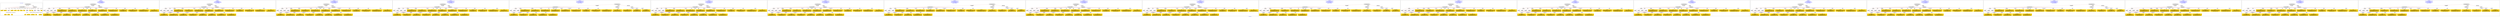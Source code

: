 digraph n0 {
fontcolor="blue"
remincross="true"
label="s06-npg.json"
subgraph cluster_0 {
label="1-correct model"
n2[style="filled",color="white",fillcolor="lightgray",label="CulturalHeritageObject1"];
n3[shape="plaintext",style="filled",fillcolor="gold",label="Copyright"];
n4[shape="plaintext",style="filled",fillcolor="gold",label="DateOfWork"];
n5[style="filled",color="white",fillcolor="lightgray",label="Person1"];
n6[shape="plaintext",style="filled",fillcolor="gold",label="Description"];
n7[shape="plaintext",style="filled",fillcolor="gold",label="Dimension"];
n8[shape="plaintext",style="filled",fillcolor="gold",label="Medium"];
n9[shape="plaintext",style="filled",fillcolor="gold",label="CreditLine"];
n10[shape="plaintext",style="filled",fillcolor="gold",label="Owner"];
n11[style="filled",color="white",fillcolor="lightgray",label="Concept2"];
n12[shape="plaintext",style="filled",fillcolor="gold",label="Title"];
n13[shape="plaintext",style="filled",fillcolor="gold",label="Ref"];
n14[style="filled",color="white",fillcolor="lightgray",label="Person2"];
n15[style="filled",color="white",fillcolor="lightgray",label="Concept1"];
n16[shape="plaintext",style="filled",fillcolor="gold",label="birthDate"];
n17[shape="plaintext",style="filled",fillcolor="gold",label="deathDate"];
n18[shape="plaintext",style="filled",fillcolor="gold",label="Artist"];
n19[shape="plaintext",style="filled",fillcolor="gold",label="sitterBirthDate"];
n20[shape="plaintext",style="filled",fillcolor="gold",label="sitterDeathDate"];
n21[shape="plaintext",style="filled",fillcolor="gold",label="values"];
n22[style="filled",color="white",fillcolor="lightgray",label="EuropeanaAggregation1"];
n23[style="filled",color="white",fillcolor="lightgray",label="WebResource1"];
n24[shape="plaintext",style="filled",fillcolor="gold",label="Image"];
n25[shape="plaintext",style="filled",fillcolor="gold",label="Classification"];
n26[shape="plaintext",style="filled",fillcolor="gold",label="values"];
}
subgraph cluster_1 {
label="candidate 0\nlink coherence:1.0\nnode coherence:1.0\nconfidence:0.5762771668307202\nmapping score:0.6365368333880178\ncost:23.99948\n-precision:0.92-recall:0.92"
n28[style="filled",color="white",fillcolor="lightgray",label="CulturalHeritageObject1"];
n29[style="filled",color="white",fillcolor="lightgray",label="Person1"];
n30[style="filled",color="white",fillcolor="lightgray",label="Person2"];
n31[style="filled",color="white",fillcolor="lightgray",label="Concept1"];
n32[style="filled",color="white",fillcolor="lightgray",label="Concept2"];
n33[style="filled",color="white",fillcolor="lightgray",label="EuropeanaAggregation1"];
n34[style="filled",color="white",fillcolor="lightgray",label="WebResource1"];
n35[shape="plaintext",style="filled",fillcolor="gold",label="values\n[Person,nameOfThePerson,0.499]\n[CulturalHeritageObject,title,0.186]\n[CulturalHeritageObject,provenance,0.184]\n[Document,classLink,0.131]"];
n36[shape="plaintext",style="filled",fillcolor="gold",label="Image\n[WebResource,classLink,0.874]\n[Document,classLink,0.112]\n[CulturalHeritageObject,medium,0.01]\n[CulturalHeritageObject,description,0.004]"];
n37[shape="plaintext",style="filled",fillcolor="gold",label="CreditLine\n[CulturalHeritageObject,rightsHolder,0.554]\n[CulturalHeritageObject,provenance,0.313]\n[Person,biographicalInformation,0.067]\n[CulturalHeritageObject,description,0.066]"];
n38[shape="plaintext",style="filled",fillcolor="gold",label="Title\n[Person,nameOfThePerson,0.397]\n[CulturalHeritageObject,title,0.262]\n[CulturalHeritageObject,provenance,0.195]\n[CulturalHeritageObject,description,0.146]"];
n39[shape="plaintext",style="filled",fillcolor="gold",label="deathDate\n[Person,dateOfDeath,0.442]\n[Person,dateOfBirth,0.343]\n[CulturalHeritageObject,created,0.148]\n[CulturalHeritageObject,title,0.066]"];
n40[shape="plaintext",style="filled",fillcolor="gold",label="Artist\n[Person,nameOfThePerson,0.564]\n[CulturalHeritageObject,provenance,0.168]\n[Document,classLink,0.148]\n[CulturalHeritageObject,title,0.12]"];
n41[shape="plaintext",style="filled",fillcolor="gold",label="values\n[Concept,prefLabel,0.568]\n[CulturalHeritageObject,description,0.219]\n[Person,biographicalInformation,0.116]\n[CulturalHeritageObject,title,0.097]"];
n42[shape="plaintext",style="filled",fillcolor="gold",label="birthDate\n[Person,dateOfBirth,0.483]\n[Person,dateOfDeath,0.351]\n[CulturalHeritageObject,created,0.107]\n[CulturalHeritageObject,title,0.059]"];
n43[shape="plaintext",style="filled",fillcolor="gold",label="Owner\n[CulturalHeritageObject,rightsHolder,0.79]\n[CulturalHeritageObject,provenance,0.147]\n[Person,biographicalInformation,0.035]\n[CulturalHeritageObject,description,0.028]"];
n44[shape="plaintext",style="filled",fillcolor="gold",label="sitterDeathDate\n[Person,dateOfDeath,0.481]\n[Person,dateOfBirth,0.382]\n[CulturalHeritageObject,created,0.082]\n[CulturalHeritageObject,title,0.055]"];
n45[shape="plaintext",style="filled",fillcolor="gold",label="Classification\n[Concept,prefLabel,0.492]\n[Person,biographicalInformation,0.259]\n[CulturalHeritageObject,description,0.146]\n[CulturalHeritageObject,title,0.102]"];
n46[shape="plaintext",style="filled",fillcolor="gold",label="Copyright\n[CulturalHeritageObject,rights,0.892]\n[CulturalHeritageObject,provenance,0.057]\n[Person,nameOfThePerson,0.03]\n[CulturalHeritageObject,description,0.022]"];
n47[shape="plaintext",style="filled",fillcolor="gold",label="sitterBirthDate\n[Person,dateOfBirth,0.484]\n[Person,dateOfDeath,0.382]\n[CulturalHeritageObject,created,0.08]\n[CulturalHeritageObject,title,0.054]"];
n48[shape="plaintext",style="filled",fillcolor="gold",label="Description\n[Person,biographicalInformation,0.402]\n[CulturalHeritageObject,description,0.361]\n[CulturalHeritageObject,title,0.159]\n[CulturalHeritageObject,provenance,0.078]"];
n49[shape="plaintext",style="filled",fillcolor="gold",label="Ref\n[CulturalHeritageObject,accessionNumber,0.99]\n[CulturalHeritageObject,extent,0.004]\n[CulturalHeritageObject,provenance,0.003]\n[CulturalHeritageObject,title,0.002]"];
n50[shape="plaintext",style="filled",fillcolor="gold",label="DateOfWork\n[CulturalHeritageObject,created,0.361]\n[Person,dateOfDeath,0.294]\n[Person,dateOfBirth,0.294]\n[CulturalHeritageObject,title,0.051]"];
n51[shape="plaintext",style="filled",fillcolor="gold",label="Medium\n[CulturalHeritageObject,medium,0.814]\n[CulturalHeritageObject,description,0.066]\n[CulturalHeritageObject,provenance,0.061]\n[Concept,prefLabel,0.059]"];
n52[shape="plaintext",style="filled",fillcolor="gold",label="Dimension\n[CulturalHeritageObject,extent,0.704]\n[CulturalHeritageObject,accessionNumber,0.137]\n[CulturalHeritageObject,description,0.081]\n[CulturalHeritageObject,medium,0.078]"];
}
subgraph cluster_2 {
label="candidate 1\nlink coherence:1.0\nnode coherence:1.0\nconfidence:0.5663539572420119\nmapping score:0.6332290968584483\ncost:23.99948\n-precision:0.79-recall:0.79"
n54[style="filled",color="white",fillcolor="lightgray",label="CulturalHeritageObject1"];
n55[style="filled",color="white",fillcolor="lightgray",label="Person1"];
n56[style="filled",color="white",fillcolor="lightgray",label="Person2"];
n57[style="filled",color="white",fillcolor="lightgray",label="Concept1"];
n58[style="filled",color="white",fillcolor="lightgray",label="Concept2"];
n59[style="filled",color="white",fillcolor="lightgray",label="EuropeanaAggregation1"];
n60[style="filled",color="white",fillcolor="lightgray",label="WebResource1"];
n61[shape="plaintext",style="filled",fillcolor="gold",label="Artist\n[Person,nameOfThePerson,0.564]\n[CulturalHeritageObject,provenance,0.168]\n[Document,classLink,0.148]\n[CulturalHeritageObject,title,0.12]"];
n62[shape="plaintext",style="filled",fillcolor="gold",label="Image\n[WebResource,classLink,0.874]\n[Document,classLink,0.112]\n[CulturalHeritageObject,medium,0.01]\n[CulturalHeritageObject,description,0.004]"];
n63[shape="plaintext",style="filled",fillcolor="gold",label="CreditLine\n[CulturalHeritageObject,rightsHolder,0.554]\n[CulturalHeritageObject,provenance,0.313]\n[Person,biographicalInformation,0.067]\n[CulturalHeritageObject,description,0.066]"];
n64[shape="plaintext",style="filled",fillcolor="gold",label="deathDate\n[Person,dateOfDeath,0.442]\n[Person,dateOfBirth,0.343]\n[CulturalHeritageObject,created,0.148]\n[CulturalHeritageObject,title,0.066]"];
n65[shape="plaintext",style="filled",fillcolor="gold",label="values\n[Person,nameOfThePerson,0.499]\n[CulturalHeritageObject,title,0.186]\n[CulturalHeritageObject,provenance,0.184]\n[Document,classLink,0.131]"];
n66[shape="plaintext",style="filled",fillcolor="gold",label="Title\n[Person,nameOfThePerson,0.397]\n[CulturalHeritageObject,title,0.262]\n[CulturalHeritageObject,provenance,0.195]\n[CulturalHeritageObject,description,0.146]"];
n67[shape="plaintext",style="filled",fillcolor="gold",label="values\n[Concept,prefLabel,0.568]\n[CulturalHeritageObject,description,0.219]\n[Person,biographicalInformation,0.116]\n[CulturalHeritageObject,title,0.097]"];
n68[shape="plaintext",style="filled",fillcolor="gold",label="birthDate\n[Person,dateOfBirth,0.483]\n[Person,dateOfDeath,0.351]\n[CulturalHeritageObject,created,0.107]\n[CulturalHeritageObject,title,0.059]"];
n69[shape="plaintext",style="filled",fillcolor="gold",label="Owner\n[CulturalHeritageObject,rightsHolder,0.79]\n[CulturalHeritageObject,provenance,0.147]\n[Person,biographicalInformation,0.035]\n[CulturalHeritageObject,description,0.028]"];
n70[shape="plaintext",style="filled",fillcolor="gold",label="sitterDeathDate\n[Person,dateOfDeath,0.481]\n[Person,dateOfBirth,0.382]\n[CulturalHeritageObject,created,0.082]\n[CulturalHeritageObject,title,0.055]"];
n71[shape="plaintext",style="filled",fillcolor="gold",label="Classification\n[Concept,prefLabel,0.492]\n[Person,biographicalInformation,0.259]\n[CulturalHeritageObject,description,0.146]\n[CulturalHeritageObject,title,0.102]"];
n72[shape="plaintext",style="filled",fillcolor="gold",label="Copyright\n[CulturalHeritageObject,rights,0.892]\n[CulturalHeritageObject,provenance,0.057]\n[Person,nameOfThePerson,0.03]\n[CulturalHeritageObject,description,0.022]"];
n73[shape="plaintext",style="filled",fillcolor="gold",label="sitterBirthDate\n[Person,dateOfBirth,0.484]\n[Person,dateOfDeath,0.382]\n[CulturalHeritageObject,created,0.08]\n[CulturalHeritageObject,title,0.054]"];
n74[shape="plaintext",style="filled",fillcolor="gold",label="Description\n[Person,biographicalInformation,0.402]\n[CulturalHeritageObject,description,0.361]\n[CulturalHeritageObject,title,0.159]\n[CulturalHeritageObject,provenance,0.078]"];
n75[shape="plaintext",style="filled",fillcolor="gold",label="Ref\n[CulturalHeritageObject,accessionNumber,0.99]\n[CulturalHeritageObject,extent,0.004]\n[CulturalHeritageObject,provenance,0.003]\n[CulturalHeritageObject,title,0.002]"];
n76[shape="plaintext",style="filled",fillcolor="gold",label="DateOfWork\n[CulturalHeritageObject,created,0.361]\n[Person,dateOfDeath,0.294]\n[Person,dateOfBirth,0.294]\n[CulturalHeritageObject,title,0.051]"];
n77[shape="plaintext",style="filled",fillcolor="gold",label="Medium\n[CulturalHeritageObject,medium,0.814]\n[CulturalHeritageObject,description,0.066]\n[CulturalHeritageObject,provenance,0.061]\n[Concept,prefLabel,0.059]"];
n78[shape="plaintext",style="filled",fillcolor="gold",label="Dimension\n[CulturalHeritageObject,extent,0.704]\n[CulturalHeritageObject,accessionNumber,0.137]\n[CulturalHeritageObject,description,0.081]\n[CulturalHeritageObject,medium,0.078]"];
}
subgraph cluster_3 {
label="candidate 10\nlink coherence:0.9583333333333334\nnode coherence:1.0\nconfidence:0.5663539572420119\nmapping score:0.6332290968584483\ncost:123.009622\n-precision:0.79-recall:0.79"
n80[style="filled",color="white",fillcolor="lightgray",label="CulturalHeritageObject1"];
n81[style="filled",color="white",fillcolor="lightgray",label="Person1"];
n82[style="filled",color="white",fillcolor="lightgray",label="Person2"];
n83[style="filled",color="white",fillcolor="lightgray",label="Concept1"];
n84[style="filled",color="white",fillcolor="lightgray",label="Concept2"];
n85[style="filled",color="white",fillcolor="lightgray",label="EuropeanaAggregation1"];
n86[style="filled",color="white",fillcolor="lightgray",label="WebResource1"];
n87[shape="plaintext",style="filled",fillcolor="gold",label="Artist\n[Person,nameOfThePerson,0.564]\n[CulturalHeritageObject,provenance,0.168]\n[Document,classLink,0.148]\n[CulturalHeritageObject,title,0.12]"];
n88[shape="plaintext",style="filled",fillcolor="gold",label="Image\n[WebResource,classLink,0.874]\n[Document,classLink,0.112]\n[CulturalHeritageObject,medium,0.01]\n[CulturalHeritageObject,description,0.004]"];
n89[shape="plaintext",style="filled",fillcolor="gold",label="CreditLine\n[CulturalHeritageObject,rightsHolder,0.554]\n[CulturalHeritageObject,provenance,0.313]\n[Person,biographicalInformation,0.067]\n[CulturalHeritageObject,description,0.066]"];
n90[shape="plaintext",style="filled",fillcolor="gold",label="deathDate\n[Person,dateOfDeath,0.442]\n[Person,dateOfBirth,0.343]\n[CulturalHeritageObject,created,0.148]\n[CulturalHeritageObject,title,0.066]"];
n91[shape="plaintext",style="filled",fillcolor="gold",label="values\n[Person,nameOfThePerson,0.499]\n[CulturalHeritageObject,title,0.186]\n[CulturalHeritageObject,provenance,0.184]\n[Document,classLink,0.131]"];
n92[shape="plaintext",style="filled",fillcolor="gold",label="Title\n[Person,nameOfThePerson,0.397]\n[CulturalHeritageObject,title,0.262]\n[CulturalHeritageObject,provenance,0.195]\n[CulturalHeritageObject,description,0.146]"];
n93[shape="plaintext",style="filled",fillcolor="gold",label="values\n[Concept,prefLabel,0.568]\n[CulturalHeritageObject,description,0.219]\n[Person,biographicalInformation,0.116]\n[CulturalHeritageObject,title,0.097]"];
n94[shape="plaintext",style="filled",fillcolor="gold",label="birthDate\n[Person,dateOfBirth,0.483]\n[Person,dateOfDeath,0.351]\n[CulturalHeritageObject,created,0.107]\n[CulturalHeritageObject,title,0.059]"];
n95[shape="plaintext",style="filled",fillcolor="gold",label="Owner\n[CulturalHeritageObject,rightsHolder,0.79]\n[CulturalHeritageObject,provenance,0.147]\n[Person,biographicalInformation,0.035]\n[CulturalHeritageObject,description,0.028]"];
n96[shape="plaintext",style="filled",fillcolor="gold",label="sitterDeathDate\n[Person,dateOfDeath,0.481]\n[Person,dateOfBirth,0.382]\n[CulturalHeritageObject,created,0.082]\n[CulturalHeritageObject,title,0.055]"];
n97[shape="plaintext",style="filled",fillcolor="gold",label="Classification\n[Concept,prefLabel,0.492]\n[Person,biographicalInformation,0.259]\n[CulturalHeritageObject,description,0.146]\n[CulturalHeritageObject,title,0.102]"];
n98[shape="plaintext",style="filled",fillcolor="gold",label="Copyright\n[CulturalHeritageObject,rights,0.892]\n[CulturalHeritageObject,provenance,0.057]\n[Person,nameOfThePerson,0.03]\n[CulturalHeritageObject,description,0.022]"];
n99[shape="plaintext",style="filled",fillcolor="gold",label="sitterBirthDate\n[Person,dateOfBirth,0.484]\n[Person,dateOfDeath,0.382]\n[CulturalHeritageObject,created,0.08]\n[CulturalHeritageObject,title,0.054]"];
n100[shape="plaintext",style="filled",fillcolor="gold",label="Description\n[Person,biographicalInformation,0.402]\n[CulturalHeritageObject,description,0.361]\n[CulturalHeritageObject,title,0.159]\n[CulturalHeritageObject,provenance,0.078]"];
n101[shape="plaintext",style="filled",fillcolor="gold",label="Ref\n[CulturalHeritageObject,accessionNumber,0.99]\n[CulturalHeritageObject,extent,0.004]\n[CulturalHeritageObject,provenance,0.003]\n[CulturalHeritageObject,title,0.002]"];
n102[shape="plaintext",style="filled",fillcolor="gold",label="DateOfWork\n[CulturalHeritageObject,created,0.361]\n[Person,dateOfDeath,0.294]\n[Person,dateOfBirth,0.294]\n[CulturalHeritageObject,title,0.051]"];
n103[shape="plaintext",style="filled",fillcolor="gold",label="Medium\n[CulturalHeritageObject,medium,0.814]\n[CulturalHeritageObject,description,0.066]\n[CulturalHeritageObject,provenance,0.061]\n[Concept,prefLabel,0.059]"];
n104[shape="plaintext",style="filled",fillcolor="gold",label="Dimension\n[CulturalHeritageObject,extent,0.704]\n[CulturalHeritageObject,accessionNumber,0.137]\n[CulturalHeritageObject,description,0.081]\n[CulturalHeritageObject,medium,0.078]"];
}
subgraph cluster_4 {
label="candidate 11\nlink coherence:0.9583333333333334\nnode coherence:1.0\nconfidence:0.5651348274460193\nmapping score:0.6328227202597841\ncost:23.99948\n-precision:0.88-recall:0.88"
n106[style="filled",color="white",fillcolor="lightgray",label="CulturalHeritageObject1"];
n107[style="filled",color="white",fillcolor="lightgray",label="Person1"];
n108[style="filled",color="white",fillcolor="lightgray",label="Person2"];
n109[style="filled",color="white",fillcolor="lightgray",label="Concept1"];
n110[style="filled",color="white",fillcolor="lightgray",label="Concept2"];
n111[style="filled",color="white",fillcolor="lightgray",label="EuropeanaAggregation1"];
n112[style="filled",color="white",fillcolor="lightgray",label="WebResource1"];
n113[shape="plaintext",style="filled",fillcolor="gold",label="values\n[Person,nameOfThePerson,0.499]\n[CulturalHeritageObject,title,0.186]\n[CulturalHeritageObject,provenance,0.184]\n[Document,classLink,0.131]"];
n114[shape="plaintext",style="filled",fillcolor="gold",label="Image\n[WebResource,classLink,0.874]\n[Document,classLink,0.112]\n[CulturalHeritageObject,medium,0.01]\n[CulturalHeritageObject,description,0.004]"];
n115[shape="plaintext",style="filled",fillcolor="gold",label="CreditLine\n[CulturalHeritageObject,rightsHolder,0.554]\n[CulturalHeritageObject,provenance,0.313]\n[Person,biographicalInformation,0.067]\n[CulturalHeritageObject,description,0.066]"];
n116[shape="plaintext",style="filled",fillcolor="gold",label="Title\n[Person,nameOfThePerson,0.397]\n[CulturalHeritageObject,title,0.262]\n[CulturalHeritageObject,provenance,0.195]\n[CulturalHeritageObject,description,0.146]"];
n117[shape="plaintext",style="filled",fillcolor="gold",label="deathDate\n[Person,dateOfDeath,0.442]\n[Person,dateOfBirth,0.343]\n[CulturalHeritageObject,created,0.148]\n[CulturalHeritageObject,title,0.066]"];
n118[shape="plaintext",style="filled",fillcolor="gold",label="Artist\n[Person,nameOfThePerson,0.564]\n[CulturalHeritageObject,provenance,0.168]\n[Document,classLink,0.148]\n[CulturalHeritageObject,title,0.12]"];
n119[shape="plaintext",style="filled",fillcolor="gold",label="values\n[Concept,prefLabel,0.568]\n[CulturalHeritageObject,description,0.219]\n[Person,biographicalInformation,0.116]\n[CulturalHeritageObject,title,0.097]"];
n120[shape="plaintext",style="filled",fillcolor="gold",label="birthDate\n[Person,dateOfBirth,0.483]\n[Person,dateOfDeath,0.351]\n[CulturalHeritageObject,created,0.107]\n[CulturalHeritageObject,title,0.059]"];
n121[shape="plaintext",style="filled",fillcolor="gold",label="Owner\n[CulturalHeritageObject,rightsHolder,0.79]\n[CulturalHeritageObject,provenance,0.147]\n[Person,biographicalInformation,0.035]\n[CulturalHeritageObject,description,0.028]"];
n122[shape="plaintext",style="filled",fillcolor="gold",label="sitterBirthDate\n[Person,dateOfBirth,0.484]\n[Person,dateOfDeath,0.382]\n[CulturalHeritageObject,created,0.08]\n[CulturalHeritageObject,title,0.054]"];
n123[shape="plaintext",style="filled",fillcolor="gold",label="Classification\n[Concept,prefLabel,0.492]\n[Person,biographicalInformation,0.259]\n[CulturalHeritageObject,description,0.146]\n[CulturalHeritageObject,title,0.102]"];
n124[shape="plaintext",style="filled",fillcolor="gold",label="sitterDeathDate\n[Person,dateOfDeath,0.481]\n[Person,dateOfBirth,0.382]\n[CulturalHeritageObject,created,0.082]\n[CulturalHeritageObject,title,0.055]"];
n125[shape="plaintext",style="filled",fillcolor="gold",label="Copyright\n[CulturalHeritageObject,rights,0.892]\n[CulturalHeritageObject,provenance,0.057]\n[Person,nameOfThePerson,0.03]\n[CulturalHeritageObject,description,0.022]"];
n126[shape="plaintext",style="filled",fillcolor="gold",label="Description\n[Person,biographicalInformation,0.402]\n[CulturalHeritageObject,description,0.361]\n[CulturalHeritageObject,title,0.159]\n[CulturalHeritageObject,provenance,0.078]"];
n127[shape="plaintext",style="filled",fillcolor="gold",label="Ref\n[CulturalHeritageObject,accessionNumber,0.99]\n[CulturalHeritageObject,extent,0.004]\n[CulturalHeritageObject,provenance,0.003]\n[CulturalHeritageObject,title,0.002]"];
n128[shape="plaintext",style="filled",fillcolor="gold",label="DateOfWork\n[CulturalHeritageObject,created,0.361]\n[Person,dateOfDeath,0.294]\n[Person,dateOfBirth,0.294]\n[CulturalHeritageObject,title,0.051]"];
n129[shape="plaintext",style="filled",fillcolor="gold",label="Medium\n[CulturalHeritageObject,medium,0.814]\n[CulturalHeritageObject,description,0.066]\n[CulturalHeritageObject,provenance,0.061]\n[Concept,prefLabel,0.059]"];
n130[shape="plaintext",style="filled",fillcolor="gold",label="Dimension\n[CulturalHeritageObject,extent,0.704]\n[CulturalHeritageObject,accessionNumber,0.137]\n[CulturalHeritageObject,description,0.081]\n[CulturalHeritageObject,medium,0.078]"];
}
subgraph cluster_5 {
label="candidate 12\nlink coherence:0.9583333333333334\nnode coherence:1.0\nconfidence:0.5651348274460193\nmapping score:0.6328227202597841\ncost:123.009482\n-precision:0.79-recall:0.79"
n132[style="filled",color="white",fillcolor="lightgray",label="CulturalHeritageObject1"];
n133[style="filled",color="white",fillcolor="lightgray",label="Person1"];
n134[style="filled",color="white",fillcolor="lightgray",label="Concept1"];
n135[style="filled",color="white",fillcolor="lightgray",label="Concept2"];
n136[style="filled",color="white",fillcolor="lightgray",label="EuropeanaAggregation1"];
n137[style="filled",color="white",fillcolor="lightgray",label="WebResource1"];
n138[style="filled",color="white",fillcolor="lightgray",label="Person2"];
n139[shape="plaintext",style="filled",fillcolor="gold",label="values\n[Person,nameOfThePerson,0.499]\n[CulturalHeritageObject,title,0.186]\n[CulturalHeritageObject,provenance,0.184]\n[Document,classLink,0.131]"];
n140[shape="plaintext",style="filled",fillcolor="gold",label="Image\n[WebResource,classLink,0.874]\n[Document,classLink,0.112]\n[CulturalHeritageObject,medium,0.01]\n[CulturalHeritageObject,description,0.004]"];
n141[shape="plaintext",style="filled",fillcolor="gold",label="CreditLine\n[CulturalHeritageObject,rightsHolder,0.554]\n[CulturalHeritageObject,provenance,0.313]\n[Person,biographicalInformation,0.067]\n[CulturalHeritageObject,description,0.066]"];
n142[shape="plaintext",style="filled",fillcolor="gold",label="Title\n[Person,nameOfThePerson,0.397]\n[CulturalHeritageObject,title,0.262]\n[CulturalHeritageObject,provenance,0.195]\n[CulturalHeritageObject,description,0.146]"];
n143[shape="plaintext",style="filled",fillcolor="gold",label="deathDate\n[Person,dateOfDeath,0.442]\n[Person,dateOfBirth,0.343]\n[CulturalHeritageObject,created,0.148]\n[CulturalHeritageObject,title,0.066]"];
n144[shape="plaintext",style="filled",fillcolor="gold",label="Artist\n[Person,nameOfThePerson,0.564]\n[CulturalHeritageObject,provenance,0.168]\n[Document,classLink,0.148]\n[CulturalHeritageObject,title,0.12]"];
n145[shape="plaintext",style="filled",fillcolor="gold",label="values\n[Concept,prefLabel,0.568]\n[CulturalHeritageObject,description,0.219]\n[Person,biographicalInformation,0.116]\n[CulturalHeritageObject,title,0.097]"];
n146[shape="plaintext",style="filled",fillcolor="gold",label="birthDate\n[Person,dateOfBirth,0.483]\n[Person,dateOfDeath,0.351]\n[CulturalHeritageObject,created,0.107]\n[CulturalHeritageObject,title,0.059]"];
n147[shape="plaintext",style="filled",fillcolor="gold",label="Owner\n[CulturalHeritageObject,rightsHolder,0.79]\n[CulturalHeritageObject,provenance,0.147]\n[Person,biographicalInformation,0.035]\n[CulturalHeritageObject,description,0.028]"];
n148[shape="plaintext",style="filled",fillcolor="gold",label="sitterBirthDate\n[Person,dateOfBirth,0.484]\n[Person,dateOfDeath,0.382]\n[CulturalHeritageObject,created,0.08]\n[CulturalHeritageObject,title,0.054]"];
n149[shape="plaintext",style="filled",fillcolor="gold",label="Classification\n[Concept,prefLabel,0.492]\n[Person,biographicalInformation,0.259]\n[CulturalHeritageObject,description,0.146]\n[CulturalHeritageObject,title,0.102]"];
n150[shape="plaintext",style="filled",fillcolor="gold",label="sitterDeathDate\n[Person,dateOfDeath,0.481]\n[Person,dateOfBirth,0.382]\n[CulturalHeritageObject,created,0.082]\n[CulturalHeritageObject,title,0.055]"];
n151[shape="plaintext",style="filled",fillcolor="gold",label="Copyright\n[CulturalHeritageObject,rights,0.892]\n[CulturalHeritageObject,provenance,0.057]\n[Person,nameOfThePerson,0.03]\n[CulturalHeritageObject,description,0.022]"];
n152[shape="plaintext",style="filled",fillcolor="gold",label="Description\n[Person,biographicalInformation,0.402]\n[CulturalHeritageObject,description,0.361]\n[CulturalHeritageObject,title,0.159]\n[CulturalHeritageObject,provenance,0.078]"];
n153[shape="plaintext",style="filled",fillcolor="gold",label="Ref\n[CulturalHeritageObject,accessionNumber,0.99]\n[CulturalHeritageObject,extent,0.004]\n[CulturalHeritageObject,provenance,0.003]\n[CulturalHeritageObject,title,0.002]"];
n154[shape="plaintext",style="filled",fillcolor="gold",label="DateOfWork\n[CulturalHeritageObject,created,0.361]\n[Person,dateOfDeath,0.294]\n[Person,dateOfBirth,0.294]\n[CulturalHeritageObject,title,0.051]"];
n155[shape="plaintext",style="filled",fillcolor="gold",label="Medium\n[CulturalHeritageObject,medium,0.814]\n[CulturalHeritageObject,description,0.066]\n[CulturalHeritageObject,provenance,0.061]\n[Concept,prefLabel,0.059]"];
n156[shape="plaintext",style="filled",fillcolor="gold",label="Dimension\n[CulturalHeritageObject,extent,0.704]\n[CulturalHeritageObject,accessionNumber,0.137]\n[CulturalHeritageObject,description,0.081]\n[CulturalHeritageObject,medium,0.078]"];
}
subgraph cluster_6 {
label="candidate 13\nlink coherence:0.9583333333333334\nnode coherence:1.0\nconfidence:0.5651348274460193\nmapping score:0.6328227202597841\ncost:123.009622\n-precision:0.83-recall:0.83"
n158[style="filled",color="white",fillcolor="lightgray",label="CulturalHeritageObject1"];
n159[style="filled",color="white",fillcolor="lightgray",label="Person1"];
n160[style="filled",color="white",fillcolor="lightgray",label="Person2"];
n161[style="filled",color="white",fillcolor="lightgray",label="Concept1"];
n162[style="filled",color="white",fillcolor="lightgray",label="Concept2"];
n163[style="filled",color="white",fillcolor="lightgray",label="EuropeanaAggregation1"];
n164[style="filled",color="white",fillcolor="lightgray",label="WebResource1"];
n165[shape="plaintext",style="filled",fillcolor="gold",label="values\n[Person,nameOfThePerson,0.499]\n[CulturalHeritageObject,title,0.186]\n[CulturalHeritageObject,provenance,0.184]\n[Document,classLink,0.131]"];
n166[shape="plaintext",style="filled",fillcolor="gold",label="Image\n[WebResource,classLink,0.874]\n[Document,classLink,0.112]\n[CulturalHeritageObject,medium,0.01]\n[CulturalHeritageObject,description,0.004]"];
n167[shape="plaintext",style="filled",fillcolor="gold",label="CreditLine\n[CulturalHeritageObject,rightsHolder,0.554]\n[CulturalHeritageObject,provenance,0.313]\n[Person,biographicalInformation,0.067]\n[CulturalHeritageObject,description,0.066]"];
n168[shape="plaintext",style="filled",fillcolor="gold",label="Title\n[Person,nameOfThePerson,0.397]\n[CulturalHeritageObject,title,0.262]\n[CulturalHeritageObject,provenance,0.195]\n[CulturalHeritageObject,description,0.146]"];
n169[shape="plaintext",style="filled",fillcolor="gold",label="deathDate\n[Person,dateOfDeath,0.442]\n[Person,dateOfBirth,0.343]\n[CulturalHeritageObject,created,0.148]\n[CulturalHeritageObject,title,0.066]"];
n170[shape="plaintext",style="filled",fillcolor="gold",label="Artist\n[Person,nameOfThePerson,0.564]\n[CulturalHeritageObject,provenance,0.168]\n[Document,classLink,0.148]\n[CulturalHeritageObject,title,0.12]"];
n171[shape="plaintext",style="filled",fillcolor="gold",label="values\n[Concept,prefLabel,0.568]\n[CulturalHeritageObject,description,0.219]\n[Person,biographicalInformation,0.116]\n[CulturalHeritageObject,title,0.097]"];
n172[shape="plaintext",style="filled",fillcolor="gold",label="birthDate\n[Person,dateOfBirth,0.483]\n[Person,dateOfDeath,0.351]\n[CulturalHeritageObject,created,0.107]\n[CulturalHeritageObject,title,0.059]"];
n173[shape="plaintext",style="filled",fillcolor="gold",label="Owner\n[CulturalHeritageObject,rightsHolder,0.79]\n[CulturalHeritageObject,provenance,0.147]\n[Person,biographicalInformation,0.035]\n[CulturalHeritageObject,description,0.028]"];
n174[shape="plaintext",style="filled",fillcolor="gold",label="sitterBirthDate\n[Person,dateOfBirth,0.484]\n[Person,dateOfDeath,0.382]\n[CulturalHeritageObject,created,0.08]\n[CulturalHeritageObject,title,0.054]"];
n175[shape="plaintext",style="filled",fillcolor="gold",label="Classification\n[Concept,prefLabel,0.492]\n[Person,biographicalInformation,0.259]\n[CulturalHeritageObject,description,0.146]\n[CulturalHeritageObject,title,0.102]"];
n176[shape="plaintext",style="filled",fillcolor="gold",label="sitterDeathDate\n[Person,dateOfDeath,0.481]\n[Person,dateOfBirth,0.382]\n[CulturalHeritageObject,created,0.082]\n[CulturalHeritageObject,title,0.055]"];
n177[shape="plaintext",style="filled",fillcolor="gold",label="Copyright\n[CulturalHeritageObject,rights,0.892]\n[CulturalHeritageObject,provenance,0.057]\n[Person,nameOfThePerson,0.03]\n[CulturalHeritageObject,description,0.022]"];
n178[shape="plaintext",style="filled",fillcolor="gold",label="Description\n[Person,biographicalInformation,0.402]\n[CulturalHeritageObject,description,0.361]\n[CulturalHeritageObject,title,0.159]\n[CulturalHeritageObject,provenance,0.078]"];
n179[shape="plaintext",style="filled",fillcolor="gold",label="Ref\n[CulturalHeritageObject,accessionNumber,0.99]\n[CulturalHeritageObject,extent,0.004]\n[CulturalHeritageObject,provenance,0.003]\n[CulturalHeritageObject,title,0.002]"];
n180[shape="plaintext",style="filled",fillcolor="gold",label="DateOfWork\n[CulturalHeritageObject,created,0.361]\n[Person,dateOfDeath,0.294]\n[Person,dateOfBirth,0.294]\n[CulturalHeritageObject,title,0.051]"];
n181[shape="plaintext",style="filled",fillcolor="gold",label="Medium\n[CulturalHeritageObject,medium,0.814]\n[CulturalHeritageObject,description,0.066]\n[CulturalHeritageObject,provenance,0.061]\n[Concept,prefLabel,0.059]"];
n182[shape="plaintext",style="filled",fillcolor="gold",label="Dimension\n[CulturalHeritageObject,extent,0.704]\n[CulturalHeritageObject,accessionNumber,0.137]\n[CulturalHeritageObject,description,0.081]\n[CulturalHeritageObject,medium,0.078]"];
}
subgraph cluster_7 {
label="candidate 14\nlink coherence:0.9583333333333334\nnode coherence:1.0\nconfidence:0.5635175736114336\nmapping score:0.6322836356482556\ncost:23.99948\n-precision:0.88-recall:0.88"
n184[style="filled",color="white",fillcolor="lightgray",label="CulturalHeritageObject1"];
n185[style="filled",color="white",fillcolor="lightgray",label="Person1"];
n186[style="filled",color="white",fillcolor="lightgray",label="Person2"];
n187[style="filled",color="white",fillcolor="lightgray",label="Concept1"];
n188[style="filled",color="white",fillcolor="lightgray",label="Concept2"];
n189[style="filled",color="white",fillcolor="lightgray",label="EuropeanaAggregation1"];
n190[style="filled",color="white",fillcolor="lightgray",label="WebResource1"];
n191[shape="plaintext",style="filled",fillcolor="gold",label="values\n[Person,nameOfThePerson,0.499]\n[CulturalHeritageObject,title,0.186]\n[CulturalHeritageObject,provenance,0.184]\n[Document,classLink,0.131]"];
n192[shape="plaintext",style="filled",fillcolor="gold",label="Image\n[WebResource,classLink,0.874]\n[Document,classLink,0.112]\n[CulturalHeritageObject,medium,0.01]\n[CulturalHeritageObject,description,0.004]"];
n193[shape="plaintext",style="filled",fillcolor="gold",label="CreditLine\n[CulturalHeritageObject,rightsHolder,0.554]\n[CulturalHeritageObject,provenance,0.313]\n[Person,biographicalInformation,0.067]\n[CulturalHeritageObject,description,0.066]"];
n194[shape="plaintext",style="filled",fillcolor="gold",label="birthDate\n[Person,dateOfBirth,0.483]\n[Person,dateOfDeath,0.351]\n[CulturalHeritageObject,created,0.107]\n[CulturalHeritageObject,title,0.059]"];
n195[shape="plaintext",style="filled",fillcolor="gold",label="Title\n[Person,nameOfThePerson,0.397]\n[CulturalHeritageObject,title,0.262]\n[CulturalHeritageObject,provenance,0.195]\n[CulturalHeritageObject,description,0.146]"];
n196[shape="plaintext",style="filled",fillcolor="gold",label="Artist\n[Person,nameOfThePerson,0.564]\n[CulturalHeritageObject,provenance,0.168]\n[Document,classLink,0.148]\n[CulturalHeritageObject,title,0.12]"];
n197[shape="plaintext",style="filled",fillcolor="gold",label="values\n[Concept,prefLabel,0.568]\n[CulturalHeritageObject,description,0.219]\n[Person,biographicalInformation,0.116]\n[CulturalHeritageObject,title,0.097]"];
n198[shape="plaintext",style="filled",fillcolor="gold",label="Owner\n[CulturalHeritageObject,rightsHolder,0.79]\n[CulturalHeritageObject,provenance,0.147]\n[Person,biographicalInformation,0.035]\n[CulturalHeritageObject,description,0.028]"];
n199[shape="plaintext",style="filled",fillcolor="gold",label="deathDate\n[Person,dateOfDeath,0.442]\n[Person,dateOfBirth,0.343]\n[CulturalHeritageObject,created,0.148]\n[CulturalHeritageObject,title,0.066]"];
n200[shape="plaintext",style="filled",fillcolor="gold",label="sitterDeathDate\n[Person,dateOfDeath,0.481]\n[Person,dateOfBirth,0.382]\n[CulturalHeritageObject,created,0.082]\n[CulturalHeritageObject,title,0.055]"];
n201[shape="plaintext",style="filled",fillcolor="gold",label="Classification\n[Concept,prefLabel,0.492]\n[Person,biographicalInformation,0.259]\n[CulturalHeritageObject,description,0.146]\n[CulturalHeritageObject,title,0.102]"];
n202[shape="plaintext",style="filled",fillcolor="gold",label="Copyright\n[CulturalHeritageObject,rights,0.892]\n[CulturalHeritageObject,provenance,0.057]\n[Person,nameOfThePerson,0.03]\n[CulturalHeritageObject,description,0.022]"];
n203[shape="plaintext",style="filled",fillcolor="gold",label="sitterBirthDate\n[Person,dateOfBirth,0.484]\n[Person,dateOfDeath,0.382]\n[CulturalHeritageObject,created,0.08]\n[CulturalHeritageObject,title,0.054]"];
n204[shape="plaintext",style="filled",fillcolor="gold",label="Description\n[Person,biographicalInformation,0.402]\n[CulturalHeritageObject,description,0.361]\n[CulturalHeritageObject,title,0.159]\n[CulturalHeritageObject,provenance,0.078]"];
n205[shape="plaintext",style="filled",fillcolor="gold",label="Ref\n[CulturalHeritageObject,accessionNumber,0.99]\n[CulturalHeritageObject,extent,0.004]\n[CulturalHeritageObject,provenance,0.003]\n[CulturalHeritageObject,title,0.002]"];
n206[shape="plaintext",style="filled",fillcolor="gold",label="DateOfWork\n[CulturalHeritageObject,created,0.361]\n[Person,dateOfDeath,0.294]\n[Person,dateOfBirth,0.294]\n[CulturalHeritageObject,title,0.051]"];
n207[shape="plaintext",style="filled",fillcolor="gold",label="Medium\n[CulturalHeritageObject,medium,0.814]\n[CulturalHeritageObject,description,0.066]\n[CulturalHeritageObject,provenance,0.061]\n[Concept,prefLabel,0.059]"];
n208[shape="plaintext",style="filled",fillcolor="gold",label="Dimension\n[CulturalHeritageObject,extent,0.704]\n[CulturalHeritageObject,accessionNumber,0.137]\n[CulturalHeritageObject,description,0.081]\n[CulturalHeritageObject,medium,0.078]"];
}
subgraph cluster_8 {
label="candidate 15\nlink coherence:0.9583333333333334\nnode coherence:1.0\nconfidence:0.5635175736114336\nmapping score:0.6322836356482556\ncost:123.009482\n-precision:0.79-recall:0.79"
n210[style="filled",color="white",fillcolor="lightgray",label="CulturalHeritageObject1"];
n211[style="filled",color="white",fillcolor="lightgray",label="Person1"];
n212[style="filled",color="white",fillcolor="lightgray",label="Concept1"];
n213[style="filled",color="white",fillcolor="lightgray",label="Concept2"];
n214[style="filled",color="white",fillcolor="lightgray",label="EuropeanaAggregation1"];
n215[style="filled",color="white",fillcolor="lightgray",label="WebResource1"];
n216[style="filled",color="white",fillcolor="lightgray",label="Person2"];
n217[shape="plaintext",style="filled",fillcolor="gold",label="values\n[Person,nameOfThePerson,0.499]\n[CulturalHeritageObject,title,0.186]\n[CulturalHeritageObject,provenance,0.184]\n[Document,classLink,0.131]"];
n218[shape="plaintext",style="filled",fillcolor="gold",label="Image\n[WebResource,classLink,0.874]\n[Document,classLink,0.112]\n[CulturalHeritageObject,medium,0.01]\n[CulturalHeritageObject,description,0.004]"];
n219[shape="plaintext",style="filled",fillcolor="gold",label="CreditLine\n[CulturalHeritageObject,rightsHolder,0.554]\n[CulturalHeritageObject,provenance,0.313]\n[Person,biographicalInformation,0.067]\n[CulturalHeritageObject,description,0.066]"];
n220[shape="plaintext",style="filled",fillcolor="gold",label="birthDate\n[Person,dateOfBirth,0.483]\n[Person,dateOfDeath,0.351]\n[CulturalHeritageObject,created,0.107]\n[CulturalHeritageObject,title,0.059]"];
n221[shape="plaintext",style="filled",fillcolor="gold",label="Title\n[Person,nameOfThePerson,0.397]\n[CulturalHeritageObject,title,0.262]\n[CulturalHeritageObject,provenance,0.195]\n[CulturalHeritageObject,description,0.146]"];
n222[shape="plaintext",style="filled",fillcolor="gold",label="Artist\n[Person,nameOfThePerson,0.564]\n[CulturalHeritageObject,provenance,0.168]\n[Document,classLink,0.148]\n[CulturalHeritageObject,title,0.12]"];
n223[shape="plaintext",style="filled",fillcolor="gold",label="values\n[Concept,prefLabel,0.568]\n[CulturalHeritageObject,description,0.219]\n[Person,biographicalInformation,0.116]\n[CulturalHeritageObject,title,0.097]"];
n224[shape="plaintext",style="filled",fillcolor="gold",label="Owner\n[CulturalHeritageObject,rightsHolder,0.79]\n[CulturalHeritageObject,provenance,0.147]\n[Person,biographicalInformation,0.035]\n[CulturalHeritageObject,description,0.028]"];
n225[shape="plaintext",style="filled",fillcolor="gold",label="deathDate\n[Person,dateOfDeath,0.442]\n[Person,dateOfBirth,0.343]\n[CulturalHeritageObject,created,0.148]\n[CulturalHeritageObject,title,0.066]"];
n226[shape="plaintext",style="filled",fillcolor="gold",label="sitterDeathDate\n[Person,dateOfDeath,0.481]\n[Person,dateOfBirth,0.382]\n[CulturalHeritageObject,created,0.082]\n[CulturalHeritageObject,title,0.055]"];
n227[shape="plaintext",style="filled",fillcolor="gold",label="Classification\n[Concept,prefLabel,0.492]\n[Person,biographicalInformation,0.259]\n[CulturalHeritageObject,description,0.146]\n[CulturalHeritageObject,title,0.102]"];
n228[shape="plaintext",style="filled",fillcolor="gold",label="Copyright\n[CulturalHeritageObject,rights,0.892]\n[CulturalHeritageObject,provenance,0.057]\n[Person,nameOfThePerson,0.03]\n[CulturalHeritageObject,description,0.022]"];
n229[shape="plaintext",style="filled",fillcolor="gold",label="sitterBirthDate\n[Person,dateOfBirth,0.484]\n[Person,dateOfDeath,0.382]\n[CulturalHeritageObject,created,0.08]\n[CulturalHeritageObject,title,0.054]"];
n230[shape="plaintext",style="filled",fillcolor="gold",label="Description\n[Person,biographicalInformation,0.402]\n[CulturalHeritageObject,description,0.361]\n[CulturalHeritageObject,title,0.159]\n[CulturalHeritageObject,provenance,0.078]"];
n231[shape="plaintext",style="filled",fillcolor="gold",label="Ref\n[CulturalHeritageObject,accessionNumber,0.99]\n[CulturalHeritageObject,extent,0.004]\n[CulturalHeritageObject,provenance,0.003]\n[CulturalHeritageObject,title,0.002]"];
n232[shape="plaintext",style="filled",fillcolor="gold",label="DateOfWork\n[CulturalHeritageObject,created,0.361]\n[Person,dateOfDeath,0.294]\n[Person,dateOfBirth,0.294]\n[CulturalHeritageObject,title,0.051]"];
n233[shape="plaintext",style="filled",fillcolor="gold",label="Medium\n[CulturalHeritageObject,medium,0.814]\n[CulturalHeritageObject,description,0.066]\n[CulturalHeritageObject,provenance,0.061]\n[Concept,prefLabel,0.059]"];
n234[shape="plaintext",style="filled",fillcolor="gold",label="Dimension\n[CulturalHeritageObject,extent,0.704]\n[CulturalHeritageObject,accessionNumber,0.137]\n[CulturalHeritageObject,description,0.081]\n[CulturalHeritageObject,medium,0.078]"];
}
subgraph cluster_9 {
label="candidate 16\nlink coherence:0.9583333333333334\nnode coherence:1.0\nconfidence:0.5635175736114336\nmapping score:0.6322836356482556\ncost:123.009622\n-precision:0.83-recall:0.83"
n236[style="filled",color="white",fillcolor="lightgray",label="CulturalHeritageObject1"];
n237[style="filled",color="white",fillcolor="lightgray",label="Person1"];
n238[style="filled",color="white",fillcolor="lightgray",label="Person2"];
n239[style="filled",color="white",fillcolor="lightgray",label="Concept1"];
n240[style="filled",color="white",fillcolor="lightgray",label="Concept2"];
n241[style="filled",color="white",fillcolor="lightgray",label="EuropeanaAggregation1"];
n242[style="filled",color="white",fillcolor="lightgray",label="WebResource1"];
n243[shape="plaintext",style="filled",fillcolor="gold",label="values\n[Person,nameOfThePerson,0.499]\n[CulturalHeritageObject,title,0.186]\n[CulturalHeritageObject,provenance,0.184]\n[Document,classLink,0.131]"];
n244[shape="plaintext",style="filled",fillcolor="gold",label="Image\n[WebResource,classLink,0.874]\n[Document,classLink,0.112]\n[CulturalHeritageObject,medium,0.01]\n[CulturalHeritageObject,description,0.004]"];
n245[shape="plaintext",style="filled",fillcolor="gold",label="CreditLine\n[CulturalHeritageObject,rightsHolder,0.554]\n[CulturalHeritageObject,provenance,0.313]\n[Person,biographicalInformation,0.067]\n[CulturalHeritageObject,description,0.066]"];
n246[shape="plaintext",style="filled",fillcolor="gold",label="birthDate\n[Person,dateOfBirth,0.483]\n[Person,dateOfDeath,0.351]\n[CulturalHeritageObject,created,0.107]\n[CulturalHeritageObject,title,0.059]"];
n247[shape="plaintext",style="filled",fillcolor="gold",label="Title\n[Person,nameOfThePerson,0.397]\n[CulturalHeritageObject,title,0.262]\n[CulturalHeritageObject,provenance,0.195]\n[CulturalHeritageObject,description,0.146]"];
n248[shape="plaintext",style="filled",fillcolor="gold",label="Artist\n[Person,nameOfThePerson,0.564]\n[CulturalHeritageObject,provenance,0.168]\n[Document,classLink,0.148]\n[CulturalHeritageObject,title,0.12]"];
n249[shape="plaintext",style="filled",fillcolor="gold",label="values\n[Concept,prefLabel,0.568]\n[CulturalHeritageObject,description,0.219]\n[Person,biographicalInformation,0.116]\n[CulturalHeritageObject,title,0.097]"];
n250[shape="plaintext",style="filled",fillcolor="gold",label="Owner\n[CulturalHeritageObject,rightsHolder,0.79]\n[CulturalHeritageObject,provenance,0.147]\n[Person,biographicalInformation,0.035]\n[CulturalHeritageObject,description,0.028]"];
n251[shape="plaintext",style="filled",fillcolor="gold",label="deathDate\n[Person,dateOfDeath,0.442]\n[Person,dateOfBirth,0.343]\n[CulturalHeritageObject,created,0.148]\n[CulturalHeritageObject,title,0.066]"];
n252[shape="plaintext",style="filled",fillcolor="gold",label="sitterDeathDate\n[Person,dateOfDeath,0.481]\n[Person,dateOfBirth,0.382]\n[CulturalHeritageObject,created,0.082]\n[CulturalHeritageObject,title,0.055]"];
n253[shape="plaintext",style="filled",fillcolor="gold",label="Classification\n[Concept,prefLabel,0.492]\n[Person,biographicalInformation,0.259]\n[CulturalHeritageObject,description,0.146]\n[CulturalHeritageObject,title,0.102]"];
n254[shape="plaintext",style="filled",fillcolor="gold",label="Copyright\n[CulturalHeritageObject,rights,0.892]\n[CulturalHeritageObject,provenance,0.057]\n[Person,nameOfThePerson,0.03]\n[CulturalHeritageObject,description,0.022]"];
n255[shape="plaintext",style="filled",fillcolor="gold",label="sitterBirthDate\n[Person,dateOfBirth,0.484]\n[Person,dateOfDeath,0.382]\n[CulturalHeritageObject,created,0.08]\n[CulturalHeritageObject,title,0.054]"];
n256[shape="plaintext",style="filled",fillcolor="gold",label="Description\n[Person,biographicalInformation,0.402]\n[CulturalHeritageObject,description,0.361]\n[CulturalHeritageObject,title,0.159]\n[CulturalHeritageObject,provenance,0.078]"];
n257[shape="plaintext",style="filled",fillcolor="gold",label="Ref\n[CulturalHeritageObject,accessionNumber,0.99]\n[CulturalHeritageObject,extent,0.004]\n[CulturalHeritageObject,provenance,0.003]\n[CulturalHeritageObject,title,0.002]"];
n258[shape="plaintext",style="filled",fillcolor="gold",label="DateOfWork\n[CulturalHeritageObject,created,0.361]\n[Person,dateOfDeath,0.294]\n[Person,dateOfBirth,0.294]\n[CulturalHeritageObject,title,0.051]"];
n259[shape="plaintext",style="filled",fillcolor="gold",label="Medium\n[CulturalHeritageObject,medium,0.814]\n[CulturalHeritageObject,description,0.066]\n[CulturalHeritageObject,provenance,0.061]\n[Concept,prefLabel,0.059]"];
n260[shape="plaintext",style="filled",fillcolor="gold",label="Dimension\n[CulturalHeritageObject,extent,0.704]\n[CulturalHeritageObject,accessionNumber,0.137]\n[CulturalHeritageObject,description,0.081]\n[CulturalHeritageObject,medium,0.078]"];
}
subgraph cluster_10 {
label="candidate 17\nlink coherence:0.9583333333333334\nnode coherence:1.0\nconfidence:0.555211617857311\nmapping score:0.6295149837302147\ncost:23.99948\n-precision:0.75-recall:0.75"
n262[style="filled",color="white",fillcolor="lightgray",label="CulturalHeritageObject1"];
n263[style="filled",color="white",fillcolor="lightgray",label="Person1"];
n264[style="filled",color="white",fillcolor="lightgray",label="Person2"];
n265[style="filled",color="white",fillcolor="lightgray",label="Concept1"];
n266[style="filled",color="white",fillcolor="lightgray",label="Concept2"];
n267[style="filled",color="white",fillcolor="lightgray",label="EuropeanaAggregation1"];
n268[style="filled",color="white",fillcolor="lightgray",label="WebResource1"];
n269[shape="plaintext",style="filled",fillcolor="gold",label="Artist\n[Person,nameOfThePerson,0.564]\n[CulturalHeritageObject,provenance,0.168]\n[Document,classLink,0.148]\n[CulturalHeritageObject,title,0.12]"];
n270[shape="plaintext",style="filled",fillcolor="gold",label="Image\n[WebResource,classLink,0.874]\n[Document,classLink,0.112]\n[CulturalHeritageObject,medium,0.01]\n[CulturalHeritageObject,description,0.004]"];
n271[shape="plaintext",style="filled",fillcolor="gold",label="CreditLine\n[CulturalHeritageObject,rightsHolder,0.554]\n[CulturalHeritageObject,provenance,0.313]\n[Person,biographicalInformation,0.067]\n[CulturalHeritageObject,description,0.066]"];
n272[shape="plaintext",style="filled",fillcolor="gold",label="deathDate\n[Person,dateOfDeath,0.442]\n[Person,dateOfBirth,0.343]\n[CulturalHeritageObject,created,0.148]\n[CulturalHeritageObject,title,0.066]"];
n273[shape="plaintext",style="filled",fillcolor="gold",label="values\n[Person,nameOfThePerson,0.499]\n[CulturalHeritageObject,title,0.186]\n[CulturalHeritageObject,provenance,0.184]\n[Document,classLink,0.131]"];
n274[shape="plaintext",style="filled",fillcolor="gold",label="Title\n[Person,nameOfThePerson,0.397]\n[CulturalHeritageObject,title,0.262]\n[CulturalHeritageObject,provenance,0.195]\n[CulturalHeritageObject,description,0.146]"];
n275[shape="plaintext",style="filled",fillcolor="gold",label="values\n[Concept,prefLabel,0.568]\n[CulturalHeritageObject,description,0.219]\n[Person,biographicalInformation,0.116]\n[CulturalHeritageObject,title,0.097]"];
n276[shape="plaintext",style="filled",fillcolor="gold",label="birthDate\n[Person,dateOfBirth,0.483]\n[Person,dateOfDeath,0.351]\n[CulturalHeritageObject,created,0.107]\n[CulturalHeritageObject,title,0.059]"];
n277[shape="plaintext",style="filled",fillcolor="gold",label="Owner\n[CulturalHeritageObject,rightsHolder,0.79]\n[CulturalHeritageObject,provenance,0.147]\n[Person,biographicalInformation,0.035]\n[CulturalHeritageObject,description,0.028]"];
n278[shape="plaintext",style="filled",fillcolor="gold",label="sitterBirthDate\n[Person,dateOfBirth,0.484]\n[Person,dateOfDeath,0.382]\n[CulturalHeritageObject,created,0.08]\n[CulturalHeritageObject,title,0.054]"];
n279[shape="plaintext",style="filled",fillcolor="gold",label="Classification\n[Concept,prefLabel,0.492]\n[Person,biographicalInformation,0.259]\n[CulturalHeritageObject,description,0.146]\n[CulturalHeritageObject,title,0.102]"];
n280[shape="plaintext",style="filled",fillcolor="gold",label="sitterDeathDate\n[Person,dateOfDeath,0.481]\n[Person,dateOfBirth,0.382]\n[CulturalHeritageObject,created,0.082]\n[CulturalHeritageObject,title,0.055]"];
n281[shape="plaintext",style="filled",fillcolor="gold",label="Copyright\n[CulturalHeritageObject,rights,0.892]\n[CulturalHeritageObject,provenance,0.057]\n[Person,nameOfThePerson,0.03]\n[CulturalHeritageObject,description,0.022]"];
n282[shape="plaintext",style="filled",fillcolor="gold",label="Description\n[Person,biographicalInformation,0.402]\n[CulturalHeritageObject,description,0.361]\n[CulturalHeritageObject,title,0.159]\n[CulturalHeritageObject,provenance,0.078]"];
n283[shape="plaintext",style="filled",fillcolor="gold",label="Ref\n[CulturalHeritageObject,accessionNumber,0.99]\n[CulturalHeritageObject,extent,0.004]\n[CulturalHeritageObject,provenance,0.003]\n[CulturalHeritageObject,title,0.002]"];
n284[shape="plaintext",style="filled",fillcolor="gold",label="DateOfWork\n[CulturalHeritageObject,created,0.361]\n[Person,dateOfDeath,0.294]\n[Person,dateOfBirth,0.294]\n[CulturalHeritageObject,title,0.051]"];
n285[shape="plaintext",style="filled",fillcolor="gold",label="Medium\n[CulturalHeritageObject,medium,0.814]\n[CulturalHeritageObject,description,0.066]\n[CulturalHeritageObject,provenance,0.061]\n[Concept,prefLabel,0.059]"];
n286[shape="plaintext",style="filled",fillcolor="gold",label="Dimension\n[CulturalHeritageObject,extent,0.704]\n[CulturalHeritageObject,accessionNumber,0.137]\n[CulturalHeritageObject,description,0.081]\n[CulturalHeritageObject,medium,0.078]"];
}
subgraph cluster_11 {
label="candidate 18\nlink coherence:0.9583333333333334\nnode coherence:1.0\nconfidence:0.555211617857311\nmapping score:0.6295149837302147\ncost:123.009482\n-precision:0.67-recall:0.67"
n288[style="filled",color="white",fillcolor="lightgray",label="CulturalHeritageObject1"];
n289[style="filled",color="white",fillcolor="lightgray",label="Person1"];
n290[style="filled",color="white",fillcolor="lightgray",label="Concept1"];
n291[style="filled",color="white",fillcolor="lightgray",label="Concept2"];
n292[style="filled",color="white",fillcolor="lightgray",label="EuropeanaAggregation1"];
n293[style="filled",color="white",fillcolor="lightgray",label="WebResource1"];
n294[style="filled",color="white",fillcolor="lightgray",label="Person2"];
n295[shape="plaintext",style="filled",fillcolor="gold",label="Artist\n[Person,nameOfThePerson,0.564]\n[CulturalHeritageObject,provenance,0.168]\n[Document,classLink,0.148]\n[CulturalHeritageObject,title,0.12]"];
n296[shape="plaintext",style="filled",fillcolor="gold",label="Image\n[WebResource,classLink,0.874]\n[Document,classLink,0.112]\n[CulturalHeritageObject,medium,0.01]\n[CulturalHeritageObject,description,0.004]"];
n297[shape="plaintext",style="filled",fillcolor="gold",label="CreditLine\n[CulturalHeritageObject,rightsHolder,0.554]\n[CulturalHeritageObject,provenance,0.313]\n[Person,biographicalInformation,0.067]\n[CulturalHeritageObject,description,0.066]"];
n298[shape="plaintext",style="filled",fillcolor="gold",label="deathDate\n[Person,dateOfDeath,0.442]\n[Person,dateOfBirth,0.343]\n[CulturalHeritageObject,created,0.148]\n[CulturalHeritageObject,title,0.066]"];
n299[shape="plaintext",style="filled",fillcolor="gold",label="values\n[Person,nameOfThePerson,0.499]\n[CulturalHeritageObject,title,0.186]\n[CulturalHeritageObject,provenance,0.184]\n[Document,classLink,0.131]"];
n300[shape="plaintext",style="filled",fillcolor="gold",label="Title\n[Person,nameOfThePerson,0.397]\n[CulturalHeritageObject,title,0.262]\n[CulturalHeritageObject,provenance,0.195]\n[CulturalHeritageObject,description,0.146]"];
n301[shape="plaintext",style="filled",fillcolor="gold",label="values\n[Concept,prefLabel,0.568]\n[CulturalHeritageObject,description,0.219]\n[Person,biographicalInformation,0.116]\n[CulturalHeritageObject,title,0.097]"];
n302[shape="plaintext",style="filled",fillcolor="gold",label="birthDate\n[Person,dateOfBirth,0.483]\n[Person,dateOfDeath,0.351]\n[CulturalHeritageObject,created,0.107]\n[CulturalHeritageObject,title,0.059]"];
n303[shape="plaintext",style="filled",fillcolor="gold",label="Owner\n[CulturalHeritageObject,rightsHolder,0.79]\n[CulturalHeritageObject,provenance,0.147]\n[Person,biographicalInformation,0.035]\n[CulturalHeritageObject,description,0.028]"];
n304[shape="plaintext",style="filled",fillcolor="gold",label="sitterBirthDate\n[Person,dateOfBirth,0.484]\n[Person,dateOfDeath,0.382]\n[CulturalHeritageObject,created,0.08]\n[CulturalHeritageObject,title,0.054]"];
n305[shape="plaintext",style="filled",fillcolor="gold",label="Classification\n[Concept,prefLabel,0.492]\n[Person,biographicalInformation,0.259]\n[CulturalHeritageObject,description,0.146]\n[CulturalHeritageObject,title,0.102]"];
n306[shape="plaintext",style="filled",fillcolor="gold",label="sitterDeathDate\n[Person,dateOfDeath,0.481]\n[Person,dateOfBirth,0.382]\n[CulturalHeritageObject,created,0.082]\n[CulturalHeritageObject,title,0.055]"];
n307[shape="plaintext",style="filled",fillcolor="gold",label="Copyright\n[CulturalHeritageObject,rights,0.892]\n[CulturalHeritageObject,provenance,0.057]\n[Person,nameOfThePerson,0.03]\n[CulturalHeritageObject,description,0.022]"];
n308[shape="plaintext",style="filled",fillcolor="gold",label="Description\n[Person,biographicalInformation,0.402]\n[CulturalHeritageObject,description,0.361]\n[CulturalHeritageObject,title,0.159]\n[CulturalHeritageObject,provenance,0.078]"];
n309[shape="plaintext",style="filled",fillcolor="gold",label="Ref\n[CulturalHeritageObject,accessionNumber,0.99]\n[CulturalHeritageObject,extent,0.004]\n[CulturalHeritageObject,provenance,0.003]\n[CulturalHeritageObject,title,0.002]"];
n310[shape="plaintext",style="filled",fillcolor="gold",label="DateOfWork\n[CulturalHeritageObject,created,0.361]\n[Person,dateOfDeath,0.294]\n[Person,dateOfBirth,0.294]\n[CulturalHeritageObject,title,0.051]"];
n311[shape="plaintext",style="filled",fillcolor="gold",label="Medium\n[CulturalHeritageObject,medium,0.814]\n[CulturalHeritageObject,description,0.066]\n[CulturalHeritageObject,provenance,0.061]\n[Concept,prefLabel,0.059]"];
n312[shape="plaintext",style="filled",fillcolor="gold",label="Dimension\n[CulturalHeritageObject,extent,0.704]\n[CulturalHeritageObject,accessionNumber,0.137]\n[CulturalHeritageObject,description,0.081]\n[CulturalHeritageObject,medium,0.078]"];
}
subgraph cluster_12 {
label="candidate 19\nlink coherence:0.9583333333333334\nnode coherence:1.0\nconfidence:0.555211617857311\nmapping score:0.6295149837302147\ncost:123.009622\n-precision:0.71-recall:0.71"
n314[style="filled",color="white",fillcolor="lightgray",label="CulturalHeritageObject1"];
n315[style="filled",color="white",fillcolor="lightgray",label="Person1"];
n316[style="filled",color="white",fillcolor="lightgray",label="Person2"];
n317[style="filled",color="white",fillcolor="lightgray",label="Concept1"];
n318[style="filled",color="white",fillcolor="lightgray",label="Concept2"];
n319[style="filled",color="white",fillcolor="lightgray",label="EuropeanaAggregation1"];
n320[style="filled",color="white",fillcolor="lightgray",label="WebResource1"];
n321[shape="plaintext",style="filled",fillcolor="gold",label="Artist\n[Person,nameOfThePerson,0.564]\n[CulturalHeritageObject,provenance,0.168]\n[Document,classLink,0.148]\n[CulturalHeritageObject,title,0.12]"];
n322[shape="plaintext",style="filled",fillcolor="gold",label="Image\n[WebResource,classLink,0.874]\n[Document,classLink,0.112]\n[CulturalHeritageObject,medium,0.01]\n[CulturalHeritageObject,description,0.004]"];
n323[shape="plaintext",style="filled",fillcolor="gold",label="CreditLine\n[CulturalHeritageObject,rightsHolder,0.554]\n[CulturalHeritageObject,provenance,0.313]\n[Person,biographicalInformation,0.067]\n[CulturalHeritageObject,description,0.066]"];
n324[shape="plaintext",style="filled",fillcolor="gold",label="deathDate\n[Person,dateOfDeath,0.442]\n[Person,dateOfBirth,0.343]\n[CulturalHeritageObject,created,0.148]\n[CulturalHeritageObject,title,0.066]"];
n325[shape="plaintext",style="filled",fillcolor="gold",label="values\n[Person,nameOfThePerson,0.499]\n[CulturalHeritageObject,title,0.186]\n[CulturalHeritageObject,provenance,0.184]\n[Document,classLink,0.131]"];
n326[shape="plaintext",style="filled",fillcolor="gold",label="Title\n[Person,nameOfThePerson,0.397]\n[CulturalHeritageObject,title,0.262]\n[CulturalHeritageObject,provenance,0.195]\n[CulturalHeritageObject,description,0.146]"];
n327[shape="plaintext",style="filled",fillcolor="gold",label="values\n[Concept,prefLabel,0.568]\n[CulturalHeritageObject,description,0.219]\n[Person,biographicalInformation,0.116]\n[CulturalHeritageObject,title,0.097]"];
n328[shape="plaintext",style="filled",fillcolor="gold",label="birthDate\n[Person,dateOfBirth,0.483]\n[Person,dateOfDeath,0.351]\n[CulturalHeritageObject,created,0.107]\n[CulturalHeritageObject,title,0.059]"];
n329[shape="plaintext",style="filled",fillcolor="gold",label="Owner\n[CulturalHeritageObject,rightsHolder,0.79]\n[CulturalHeritageObject,provenance,0.147]\n[Person,biographicalInformation,0.035]\n[CulturalHeritageObject,description,0.028]"];
n330[shape="plaintext",style="filled",fillcolor="gold",label="sitterBirthDate\n[Person,dateOfBirth,0.484]\n[Person,dateOfDeath,0.382]\n[CulturalHeritageObject,created,0.08]\n[CulturalHeritageObject,title,0.054]"];
n331[shape="plaintext",style="filled",fillcolor="gold",label="Classification\n[Concept,prefLabel,0.492]\n[Person,biographicalInformation,0.259]\n[CulturalHeritageObject,description,0.146]\n[CulturalHeritageObject,title,0.102]"];
n332[shape="plaintext",style="filled",fillcolor="gold",label="sitterDeathDate\n[Person,dateOfDeath,0.481]\n[Person,dateOfBirth,0.382]\n[CulturalHeritageObject,created,0.082]\n[CulturalHeritageObject,title,0.055]"];
n333[shape="plaintext",style="filled",fillcolor="gold",label="Copyright\n[CulturalHeritageObject,rights,0.892]\n[CulturalHeritageObject,provenance,0.057]\n[Person,nameOfThePerson,0.03]\n[CulturalHeritageObject,description,0.022]"];
n334[shape="plaintext",style="filled",fillcolor="gold",label="Description\n[Person,biographicalInformation,0.402]\n[CulturalHeritageObject,description,0.361]\n[CulturalHeritageObject,title,0.159]\n[CulturalHeritageObject,provenance,0.078]"];
n335[shape="plaintext",style="filled",fillcolor="gold",label="Ref\n[CulturalHeritageObject,accessionNumber,0.99]\n[CulturalHeritageObject,extent,0.004]\n[CulturalHeritageObject,provenance,0.003]\n[CulturalHeritageObject,title,0.002]"];
n336[shape="plaintext",style="filled",fillcolor="gold",label="DateOfWork\n[CulturalHeritageObject,created,0.361]\n[Person,dateOfDeath,0.294]\n[Person,dateOfBirth,0.294]\n[CulturalHeritageObject,title,0.051]"];
n337[shape="plaintext",style="filled",fillcolor="gold",label="Medium\n[CulturalHeritageObject,medium,0.814]\n[CulturalHeritageObject,description,0.066]\n[CulturalHeritageObject,provenance,0.061]\n[Concept,prefLabel,0.059]"];
n338[shape="plaintext",style="filled",fillcolor="gold",label="Dimension\n[CulturalHeritageObject,extent,0.704]\n[CulturalHeritageObject,accessionNumber,0.137]\n[CulturalHeritageObject,description,0.081]\n[CulturalHeritageObject,medium,0.078]"];
}
subgraph cluster_13 {
label="candidate 2\nlink coherence:1.0\nnode coherence:1.0\nconfidence:0.5651348274460193\nmapping score:0.6328227202597841\ncost:23.99948\n-precision:0.83-recall:0.83"
n340[style="filled",color="white",fillcolor="lightgray",label="CulturalHeritageObject1"];
n341[style="filled",color="white",fillcolor="lightgray",label="Person1"];
n342[style="filled",color="white",fillcolor="lightgray",label="Person2"];
n343[style="filled",color="white",fillcolor="lightgray",label="Concept1"];
n344[style="filled",color="white",fillcolor="lightgray",label="Concept2"];
n345[style="filled",color="white",fillcolor="lightgray",label="EuropeanaAggregation1"];
n346[style="filled",color="white",fillcolor="lightgray",label="WebResource1"];
n347[shape="plaintext",style="filled",fillcolor="gold",label="values\n[Person,nameOfThePerson,0.499]\n[CulturalHeritageObject,title,0.186]\n[CulturalHeritageObject,provenance,0.184]\n[Document,classLink,0.131]"];
n348[shape="plaintext",style="filled",fillcolor="gold",label="Image\n[WebResource,classLink,0.874]\n[Document,classLink,0.112]\n[CulturalHeritageObject,medium,0.01]\n[CulturalHeritageObject,description,0.004]"];
n349[shape="plaintext",style="filled",fillcolor="gold",label="CreditLine\n[CulturalHeritageObject,rightsHolder,0.554]\n[CulturalHeritageObject,provenance,0.313]\n[Person,biographicalInformation,0.067]\n[CulturalHeritageObject,description,0.066]"];
n350[shape="plaintext",style="filled",fillcolor="gold",label="Title\n[Person,nameOfThePerson,0.397]\n[CulturalHeritageObject,title,0.262]\n[CulturalHeritageObject,provenance,0.195]\n[CulturalHeritageObject,description,0.146]"];
n351[shape="plaintext",style="filled",fillcolor="gold",label="deathDate\n[Person,dateOfDeath,0.442]\n[Person,dateOfBirth,0.343]\n[CulturalHeritageObject,created,0.148]\n[CulturalHeritageObject,title,0.066]"];
n352[shape="plaintext",style="filled",fillcolor="gold",label="Artist\n[Person,nameOfThePerson,0.564]\n[CulturalHeritageObject,provenance,0.168]\n[Document,classLink,0.148]\n[CulturalHeritageObject,title,0.12]"];
n353[shape="plaintext",style="filled",fillcolor="gold",label="values\n[Concept,prefLabel,0.568]\n[CulturalHeritageObject,description,0.219]\n[Person,biographicalInformation,0.116]\n[CulturalHeritageObject,title,0.097]"];
n354[shape="plaintext",style="filled",fillcolor="gold",label="birthDate\n[Person,dateOfBirth,0.483]\n[Person,dateOfDeath,0.351]\n[CulturalHeritageObject,created,0.107]\n[CulturalHeritageObject,title,0.059]"];
n355[shape="plaintext",style="filled",fillcolor="gold",label="Owner\n[CulturalHeritageObject,rightsHolder,0.79]\n[CulturalHeritageObject,provenance,0.147]\n[Person,biographicalInformation,0.035]\n[CulturalHeritageObject,description,0.028]"];
n356[shape="plaintext",style="filled",fillcolor="gold",label="sitterBirthDate\n[Person,dateOfBirth,0.484]\n[Person,dateOfDeath,0.382]\n[CulturalHeritageObject,created,0.08]\n[CulturalHeritageObject,title,0.054]"];
n357[shape="plaintext",style="filled",fillcolor="gold",label="Classification\n[Concept,prefLabel,0.492]\n[Person,biographicalInformation,0.259]\n[CulturalHeritageObject,description,0.146]\n[CulturalHeritageObject,title,0.102]"];
n358[shape="plaintext",style="filled",fillcolor="gold",label="sitterDeathDate\n[Person,dateOfDeath,0.481]\n[Person,dateOfBirth,0.382]\n[CulturalHeritageObject,created,0.082]\n[CulturalHeritageObject,title,0.055]"];
n359[shape="plaintext",style="filled",fillcolor="gold",label="Copyright\n[CulturalHeritageObject,rights,0.892]\n[CulturalHeritageObject,provenance,0.057]\n[Person,nameOfThePerson,0.03]\n[CulturalHeritageObject,description,0.022]"];
n360[shape="plaintext",style="filled",fillcolor="gold",label="Description\n[Person,biographicalInformation,0.402]\n[CulturalHeritageObject,description,0.361]\n[CulturalHeritageObject,title,0.159]\n[CulturalHeritageObject,provenance,0.078]"];
n361[shape="plaintext",style="filled",fillcolor="gold",label="Ref\n[CulturalHeritageObject,accessionNumber,0.99]\n[CulturalHeritageObject,extent,0.004]\n[CulturalHeritageObject,provenance,0.003]\n[CulturalHeritageObject,title,0.002]"];
n362[shape="plaintext",style="filled",fillcolor="gold",label="DateOfWork\n[CulturalHeritageObject,created,0.361]\n[Person,dateOfDeath,0.294]\n[Person,dateOfBirth,0.294]\n[CulturalHeritageObject,title,0.051]"];
n363[shape="plaintext",style="filled",fillcolor="gold",label="Medium\n[CulturalHeritageObject,medium,0.814]\n[CulturalHeritageObject,description,0.066]\n[CulturalHeritageObject,provenance,0.061]\n[Concept,prefLabel,0.059]"];
n364[shape="plaintext",style="filled",fillcolor="gold",label="Dimension\n[CulturalHeritageObject,extent,0.704]\n[CulturalHeritageObject,accessionNumber,0.137]\n[CulturalHeritageObject,description,0.081]\n[CulturalHeritageObject,medium,0.078]"];
}
subgraph cluster_14 {
label="candidate 3\nlink coherence:1.0\nnode coherence:1.0\nconfidence:0.5635175736114336\nmapping score:0.6322836356482556\ncost:23.99948\n-precision:0.83-recall:0.83"
n366[style="filled",color="white",fillcolor="lightgray",label="CulturalHeritageObject1"];
n367[style="filled",color="white",fillcolor="lightgray",label="Person1"];
n368[style="filled",color="white",fillcolor="lightgray",label="Person2"];
n369[style="filled",color="white",fillcolor="lightgray",label="Concept1"];
n370[style="filled",color="white",fillcolor="lightgray",label="Concept2"];
n371[style="filled",color="white",fillcolor="lightgray",label="EuropeanaAggregation1"];
n372[style="filled",color="white",fillcolor="lightgray",label="WebResource1"];
n373[shape="plaintext",style="filled",fillcolor="gold",label="values\n[Person,nameOfThePerson,0.499]\n[CulturalHeritageObject,title,0.186]\n[CulturalHeritageObject,provenance,0.184]\n[Document,classLink,0.131]"];
n374[shape="plaintext",style="filled",fillcolor="gold",label="Image\n[WebResource,classLink,0.874]\n[Document,classLink,0.112]\n[CulturalHeritageObject,medium,0.01]\n[CulturalHeritageObject,description,0.004]"];
n375[shape="plaintext",style="filled",fillcolor="gold",label="CreditLine\n[CulturalHeritageObject,rightsHolder,0.554]\n[CulturalHeritageObject,provenance,0.313]\n[Person,biographicalInformation,0.067]\n[CulturalHeritageObject,description,0.066]"];
n376[shape="plaintext",style="filled",fillcolor="gold",label="birthDate\n[Person,dateOfBirth,0.483]\n[Person,dateOfDeath,0.351]\n[CulturalHeritageObject,created,0.107]\n[CulturalHeritageObject,title,0.059]"];
n377[shape="plaintext",style="filled",fillcolor="gold",label="Title\n[Person,nameOfThePerson,0.397]\n[CulturalHeritageObject,title,0.262]\n[CulturalHeritageObject,provenance,0.195]\n[CulturalHeritageObject,description,0.146]"];
n378[shape="plaintext",style="filled",fillcolor="gold",label="Artist\n[Person,nameOfThePerson,0.564]\n[CulturalHeritageObject,provenance,0.168]\n[Document,classLink,0.148]\n[CulturalHeritageObject,title,0.12]"];
n379[shape="plaintext",style="filled",fillcolor="gold",label="values\n[Concept,prefLabel,0.568]\n[CulturalHeritageObject,description,0.219]\n[Person,biographicalInformation,0.116]\n[CulturalHeritageObject,title,0.097]"];
n380[shape="plaintext",style="filled",fillcolor="gold",label="Owner\n[CulturalHeritageObject,rightsHolder,0.79]\n[CulturalHeritageObject,provenance,0.147]\n[Person,biographicalInformation,0.035]\n[CulturalHeritageObject,description,0.028]"];
n381[shape="plaintext",style="filled",fillcolor="gold",label="deathDate\n[Person,dateOfDeath,0.442]\n[Person,dateOfBirth,0.343]\n[CulturalHeritageObject,created,0.148]\n[CulturalHeritageObject,title,0.066]"];
n382[shape="plaintext",style="filled",fillcolor="gold",label="sitterDeathDate\n[Person,dateOfDeath,0.481]\n[Person,dateOfBirth,0.382]\n[CulturalHeritageObject,created,0.082]\n[CulturalHeritageObject,title,0.055]"];
n383[shape="plaintext",style="filled",fillcolor="gold",label="Classification\n[Concept,prefLabel,0.492]\n[Person,biographicalInformation,0.259]\n[CulturalHeritageObject,description,0.146]\n[CulturalHeritageObject,title,0.102]"];
n384[shape="plaintext",style="filled",fillcolor="gold",label="Copyright\n[CulturalHeritageObject,rights,0.892]\n[CulturalHeritageObject,provenance,0.057]\n[Person,nameOfThePerson,0.03]\n[CulturalHeritageObject,description,0.022]"];
n385[shape="plaintext",style="filled",fillcolor="gold",label="sitterBirthDate\n[Person,dateOfBirth,0.484]\n[Person,dateOfDeath,0.382]\n[CulturalHeritageObject,created,0.08]\n[CulturalHeritageObject,title,0.054]"];
n386[shape="plaintext",style="filled",fillcolor="gold",label="Description\n[Person,biographicalInformation,0.402]\n[CulturalHeritageObject,description,0.361]\n[CulturalHeritageObject,title,0.159]\n[CulturalHeritageObject,provenance,0.078]"];
n387[shape="plaintext",style="filled",fillcolor="gold",label="Ref\n[CulturalHeritageObject,accessionNumber,0.99]\n[CulturalHeritageObject,extent,0.004]\n[CulturalHeritageObject,provenance,0.003]\n[CulturalHeritageObject,title,0.002]"];
n388[shape="plaintext",style="filled",fillcolor="gold",label="DateOfWork\n[CulturalHeritageObject,created,0.361]\n[Person,dateOfDeath,0.294]\n[Person,dateOfBirth,0.294]\n[CulturalHeritageObject,title,0.051]"];
n389[shape="plaintext",style="filled",fillcolor="gold",label="Medium\n[CulturalHeritageObject,medium,0.814]\n[CulturalHeritageObject,description,0.066]\n[CulturalHeritageObject,provenance,0.061]\n[Concept,prefLabel,0.059]"];
n390[shape="plaintext",style="filled",fillcolor="gold",label="Dimension\n[CulturalHeritageObject,extent,0.704]\n[CulturalHeritageObject,accessionNumber,0.137]\n[CulturalHeritageObject,description,0.081]\n[CulturalHeritageObject,medium,0.078]"];
}
subgraph cluster_15 {
label="candidate 4\nlink coherence:1.0\nnode coherence:1.0\nconfidence:0.555211617857311\nmapping score:0.6295149837302147\ncost:23.99948\n-precision:0.71-recall:0.71"
n392[style="filled",color="white",fillcolor="lightgray",label="CulturalHeritageObject1"];
n393[style="filled",color="white",fillcolor="lightgray",label="Person1"];
n394[style="filled",color="white",fillcolor="lightgray",label="Person2"];
n395[style="filled",color="white",fillcolor="lightgray",label="Concept1"];
n396[style="filled",color="white",fillcolor="lightgray",label="Concept2"];
n397[style="filled",color="white",fillcolor="lightgray",label="EuropeanaAggregation1"];
n398[style="filled",color="white",fillcolor="lightgray",label="WebResource1"];
n399[shape="plaintext",style="filled",fillcolor="gold",label="Artist\n[Person,nameOfThePerson,0.564]\n[CulturalHeritageObject,provenance,0.168]\n[Document,classLink,0.148]\n[CulturalHeritageObject,title,0.12]"];
n400[shape="plaintext",style="filled",fillcolor="gold",label="Image\n[WebResource,classLink,0.874]\n[Document,classLink,0.112]\n[CulturalHeritageObject,medium,0.01]\n[CulturalHeritageObject,description,0.004]"];
n401[shape="plaintext",style="filled",fillcolor="gold",label="CreditLine\n[CulturalHeritageObject,rightsHolder,0.554]\n[CulturalHeritageObject,provenance,0.313]\n[Person,biographicalInformation,0.067]\n[CulturalHeritageObject,description,0.066]"];
n402[shape="plaintext",style="filled",fillcolor="gold",label="deathDate\n[Person,dateOfDeath,0.442]\n[Person,dateOfBirth,0.343]\n[CulturalHeritageObject,created,0.148]\n[CulturalHeritageObject,title,0.066]"];
n403[shape="plaintext",style="filled",fillcolor="gold",label="values\n[Person,nameOfThePerson,0.499]\n[CulturalHeritageObject,title,0.186]\n[CulturalHeritageObject,provenance,0.184]\n[Document,classLink,0.131]"];
n404[shape="plaintext",style="filled",fillcolor="gold",label="Title\n[Person,nameOfThePerson,0.397]\n[CulturalHeritageObject,title,0.262]\n[CulturalHeritageObject,provenance,0.195]\n[CulturalHeritageObject,description,0.146]"];
n405[shape="plaintext",style="filled",fillcolor="gold",label="values\n[Concept,prefLabel,0.568]\n[CulturalHeritageObject,description,0.219]\n[Person,biographicalInformation,0.116]\n[CulturalHeritageObject,title,0.097]"];
n406[shape="plaintext",style="filled",fillcolor="gold",label="birthDate\n[Person,dateOfBirth,0.483]\n[Person,dateOfDeath,0.351]\n[CulturalHeritageObject,created,0.107]\n[CulturalHeritageObject,title,0.059]"];
n407[shape="plaintext",style="filled",fillcolor="gold",label="Owner\n[CulturalHeritageObject,rightsHolder,0.79]\n[CulturalHeritageObject,provenance,0.147]\n[Person,biographicalInformation,0.035]\n[CulturalHeritageObject,description,0.028]"];
n408[shape="plaintext",style="filled",fillcolor="gold",label="sitterBirthDate\n[Person,dateOfBirth,0.484]\n[Person,dateOfDeath,0.382]\n[CulturalHeritageObject,created,0.08]\n[CulturalHeritageObject,title,0.054]"];
n409[shape="plaintext",style="filled",fillcolor="gold",label="Classification\n[Concept,prefLabel,0.492]\n[Person,biographicalInformation,0.259]\n[CulturalHeritageObject,description,0.146]\n[CulturalHeritageObject,title,0.102]"];
n410[shape="plaintext",style="filled",fillcolor="gold",label="sitterDeathDate\n[Person,dateOfDeath,0.481]\n[Person,dateOfBirth,0.382]\n[CulturalHeritageObject,created,0.082]\n[CulturalHeritageObject,title,0.055]"];
n411[shape="plaintext",style="filled",fillcolor="gold",label="Copyright\n[CulturalHeritageObject,rights,0.892]\n[CulturalHeritageObject,provenance,0.057]\n[Person,nameOfThePerson,0.03]\n[CulturalHeritageObject,description,0.022]"];
n412[shape="plaintext",style="filled",fillcolor="gold",label="Description\n[Person,biographicalInformation,0.402]\n[CulturalHeritageObject,description,0.361]\n[CulturalHeritageObject,title,0.159]\n[CulturalHeritageObject,provenance,0.078]"];
n413[shape="plaintext",style="filled",fillcolor="gold",label="Ref\n[CulturalHeritageObject,accessionNumber,0.99]\n[CulturalHeritageObject,extent,0.004]\n[CulturalHeritageObject,provenance,0.003]\n[CulturalHeritageObject,title,0.002]"];
n414[shape="plaintext",style="filled",fillcolor="gold",label="DateOfWork\n[CulturalHeritageObject,created,0.361]\n[Person,dateOfDeath,0.294]\n[Person,dateOfBirth,0.294]\n[CulturalHeritageObject,title,0.051]"];
n415[shape="plaintext",style="filled",fillcolor="gold",label="Medium\n[CulturalHeritageObject,medium,0.814]\n[CulturalHeritageObject,description,0.066]\n[CulturalHeritageObject,provenance,0.061]\n[Concept,prefLabel,0.059]"];
n416[shape="plaintext",style="filled",fillcolor="gold",label="Dimension\n[CulturalHeritageObject,extent,0.704]\n[CulturalHeritageObject,accessionNumber,0.137]\n[CulturalHeritageObject,description,0.081]\n[CulturalHeritageObject,medium,0.078]"];
}
subgraph cluster_16 {
label="candidate 5\nlink coherence:0.9583333333333334\nnode coherence:1.0\nconfidence:0.5762771668307202\nmapping score:0.6365368333880178\ncost:23.99948\n-precision:0.96-recall:0.96"
n418[style="filled",color="white",fillcolor="lightgray",label="CulturalHeritageObject1"];
n419[style="filled",color="white",fillcolor="lightgray",label="Person1"];
n420[style="filled",color="white",fillcolor="lightgray",label="Person2"];
n421[style="filled",color="white",fillcolor="lightgray",label="Concept1"];
n422[style="filled",color="white",fillcolor="lightgray",label="Concept2"];
n423[style="filled",color="white",fillcolor="lightgray",label="EuropeanaAggregation1"];
n424[style="filled",color="white",fillcolor="lightgray",label="WebResource1"];
n425[shape="plaintext",style="filled",fillcolor="gold",label="values\n[Person,nameOfThePerson,0.499]\n[CulturalHeritageObject,title,0.186]\n[CulturalHeritageObject,provenance,0.184]\n[Document,classLink,0.131]"];
n426[shape="plaintext",style="filled",fillcolor="gold",label="Image\n[WebResource,classLink,0.874]\n[Document,classLink,0.112]\n[CulturalHeritageObject,medium,0.01]\n[CulturalHeritageObject,description,0.004]"];
n427[shape="plaintext",style="filled",fillcolor="gold",label="CreditLine\n[CulturalHeritageObject,rightsHolder,0.554]\n[CulturalHeritageObject,provenance,0.313]\n[Person,biographicalInformation,0.067]\n[CulturalHeritageObject,description,0.066]"];
n428[shape="plaintext",style="filled",fillcolor="gold",label="Title\n[Person,nameOfThePerson,0.397]\n[CulturalHeritageObject,title,0.262]\n[CulturalHeritageObject,provenance,0.195]\n[CulturalHeritageObject,description,0.146]"];
n429[shape="plaintext",style="filled",fillcolor="gold",label="deathDate\n[Person,dateOfDeath,0.442]\n[Person,dateOfBirth,0.343]\n[CulturalHeritageObject,created,0.148]\n[CulturalHeritageObject,title,0.066]"];
n430[shape="plaintext",style="filled",fillcolor="gold",label="Artist\n[Person,nameOfThePerson,0.564]\n[CulturalHeritageObject,provenance,0.168]\n[Document,classLink,0.148]\n[CulturalHeritageObject,title,0.12]"];
n431[shape="plaintext",style="filled",fillcolor="gold",label="values\n[Concept,prefLabel,0.568]\n[CulturalHeritageObject,description,0.219]\n[Person,biographicalInformation,0.116]\n[CulturalHeritageObject,title,0.097]"];
n432[shape="plaintext",style="filled",fillcolor="gold",label="birthDate\n[Person,dateOfBirth,0.483]\n[Person,dateOfDeath,0.351]\n[CulturalHeritageObject,created,0.107]\n[CulturalHeritageObject,title,0.059]"];
n433[shape="plaintext",style="filled",fillcolor="gold",label="Owner\n[CulturalHeritageObject,rightsHolder,0.79]\n[CulturalHeritageObject,provenance,0.147]\n[Person,biographicalInformation,0.035]\n[CulturalHeritageObject,description,0.028]"];
n434[shape="plaintext",style="filled",fillcolor="gold",label="sitterDeathDate\n[Person,dateOfDeath,0.481]\n[Person,dateOfBirth,0.382]\n[CulturalHeritageObject,created,0.082]\n[CulturalHeritageObject,title,0.055]"];
n435[shape="plaintext",style="filled",fillcolor="gold",label="Classification\n[Concept,prefLabel,0.492]\n[Person,biographicalInformation,0.259]\n[CulturalHeritageObject,description,0.146]\n[CulturalHeritageObject,title,0.102]"];
n436[shape="plaintext",style="filled",fillcolor="gold",label="Copyright\n[CulturalHeritageObject,rights,0.892]\n[CulturalHeritageObject,provenance,0.057]\n[Person,nameOfThePerson,0.03]\n[CulturalHeritageObject,description,0.022]"];
n437[shape="plaintext",style="filled",fillcolor="gold",label="sitterBirthDate\n[Person,dateOfBirth,0.484]\n[Person,dateOfDeath,0.382]\n[CulturalHeritageObject,created,0.08]\n[CulturalHeritageObject,title,0.054]"];
n438[shape="plaintext",style="filled",fillcolor="gold",label="Description\n[Person,biographicalInformation,0.402]\n[CulturalHeritageObject,description,0.361]\n[CulturalHeritageObject,title,0.159]\n[CulturalHeritageObject,provenance,0.078]"];
n439[shape="plaintext",style="filled",fillcolor="gold",label="Ref\n[CulturalHeritageObject,accessionNumber,0.99]\n[CulturalHeritageObject,extent,0.004]\n[CulturalHeritageObject,provenance,0.003]\n[CulturalHeritageObject,title,0.002]"];
n440[shape="plaintext",style="filled",fillcolor="gold",label="DateOfWork\n[CulturalHeritageObject,created,0.361]\n[Person,dateOfDeath,0.294]\n[Person,dateOfBirth,0.294]\n[CulturalHeritageObject,title,0.051]"];
n441[shape="plaintext",style="filled",fillcolor="gold",label="Medium\n[CulturalHeritageObject,medium,0.814]\n[CulturalHeritageObject,description,0.066]\n[CulturalHeritageObject,provenance,0.061]\n[Concept,prefLabel,0.059]"];
n442[shape="plaintext",style="filled",fillcolor="gold",label="Dimension\n[CulturalHeritageObject,extent,0.704]\n[CulturalHeritageObject,accessionNumber,0.137]\n[CulturalHeritageObject,description,0.081]\n[CulturalHeritageObject,medium,0.078]"];
}
subgraph cluster_17 {
label="candidate 6\nlink coherence:0.9583333333333334\nnode coherence:1.0\nconfidence:0.5762771668307202\nmapping score:0.6365368333880178\ncost:123.009482\n-precision:0.88-recall:0.88"
n444[style="filled",color="white",fillcolor="lightgray",label="CulturalHeritageObject1"];
n445[style="filled",color="white",fillcolor="lightgray",label="Person1"];
n446[style="filled",color="white",fillcolor="lightgray",label="Concept1"];
n447[style="filled",color="white",fillcolor="lightgray",label="Concept2"];
n448[style="filled",color="white",fillcolor="lightgray",label="EuropeanaAggregation1"];
n449[style="filled",color="white",fillcolor="lightgray",label="WebResource1"];
n450[style="filled",color="white",fillcolor="lightgray",label="Person2"];
n451[shape="plaintext",style="filled",fillcolor="gold",label="values\n[Person,nameOfThePerson,0.499]\n[CulturalHeritageObject,title,0.186]\n[CulturalHeritageObject,provenance,0.184]\n[Document,classLink,0.131]"];
n452[shape="plaintext",style="filled",fillcolor="gold",label="Image\n[WebResource,classLink,0.874]\n[Document,classLink,0.112]\n[CulturalHeritageObject,medium,0.01]\n[CulturalHeritageObject,description,0.004]"];
n453[shape="plaintext",style="filled",fillcolor="gold",label="CreditLine\n[CulturalHeritageObject,rightsHolder,0.554]\n[CulturalHeritageObject,provenance,0.313]\n[Person,biographicalInformation,0.067]\n[CulturalHeritageObject,description,0.066]"];
n454[shape="plaintext",style="filled",fillcolor="gold",label="Title\n[Person,nameOfThePerson,0.397]\n[CulturalHeritageObject,title,0.262]\n[CulturalHeritageObject,provenance,0.195]\n[CulturalHeritageObject,description,0.146]"];
n455[shape="plaintext",style="filled",fillcolor="gold",label="deathDate\n[Person,dateOfDeath,0.442]\n[Person,dateOfBirth,0.343]\n[CulturalHeritageObject,created,0.148]\n[CulturalHeritageObject,title,0.066]"];
n456[shape="plaintext",style="filled",fillcolor="gold",label="Artist\n[Person,nameOfThePerson,0.564]\n[CulturalHeritageObject,provenance,0.168]\n[Document,classLink,0.148]\n[CulturalHeritageObject,title,0.12]"];
n457[shape="plaintext",style="filled",fillcolor="gold",label="values\n[Concept,prefLabel,0.568]\n[CulturalHeritageObject,description,0.219]\n[Person,biographicalInformation,0.116]\n[CulturalHeritageObject,title,0.097]"];
n458[shape="plaintext",style="filled",fillcolor="gold",label="birthDate\n[Person,dateOfBirth,0.483]\n[Person,dateOfDeath,0.351]\n[CulturalHeritageObject,created,0.107]\n[CulturalHeritageObject,title,0.059]"];
n459[shape="plaintext",style="filled",fillcolor="gold",label="Owner\n[CulturalHeritageObject,rightsHolder,0.79]\n[CulturalHeritageObject,provenance,0.147]\n[Person,biographicalInformation,0.035]\n[CulturalHeritageObject,description,0.028]"];
n460[shape="plaintext",style="filled",fillcolor="gold",label="sitterDeathDate\n[Person,dateOfDeath,0.481]\n[Person,dateOfBirth,0.382]\n[CulturalHeritageObject,created,0.082]\n[CulturalHeritageObject,title,0.055]"];
n461[shape="plaintext",style="filled",fillcolor="gold",label="Classification\n[Concept,prefLabel,0.492]\n[Person,biographicalInformation,0.259]\n[CulturalHeritageObject,description,0.146]\n[CulturalHeritageObject,title,0.102]"];
n462[shape="plaintext",style="filled",fillcolor="gold",label="Copyright\n[CulturalHeritageObject,rights,0.892]\n[CulturalHeritageObject,provenance,0.057]\n[Person,nameOfThePerson,0.03]\n[CulturalHeritageObject,description,0.022]"];
n463[shape="plaintext",style="filled",fillcolor="gold",label="sitterBirthDate\n[Person,dateOfBirth,0.484]\n[Person,dateOfDeath,0.382]\n[CulturalHeritageObject,created,0.08]\n[CulturalHeritageObject,title,0.054]"];
n464[shape="plaintext",style="filled",fillcolor="gold",label="Description\n[Person,biographicalInformation,0.402]\n[CulturalHeritageObject,description,0.361]\n[CulturalHeritageObject,title,0.159]\n[CulturalHeritageObject,provenance,0.078]"];
n465[shape="plaintext",style="filled",fillcolor="gold",label="Ref\n[CulturalHeritageObject,accessionNumber,0.99]\n[CulturalHeritageObject,extent,0.004]\n[CulturalHeritageObject,provenance,0.003]\n[CulturalHeritageObject,title,0.002]"];
n466[shape="plaintext",style="filled",fillcolor="gold",label="DateOfWork\n[CulturalHeritageObject,created,0.361]\n[Person,dateOfDeath,0.294]\n[Person,dateOfBirth,0.294]\n[CulturalHeritageObject,title,0.051]"];
n467[shape="plaintext",style="filled",fillcolor="gold",label="Medium\n[CulturalHeritageObject,medium,0.814]\n[CulturalHeritageObject,description,0.066]\n[CulturalHeritageObject,provenance,0.061]\n[Concept,prefLabel,0.059]"];
n468[shape="plaintext",style="filled",fillcolor="gold",label="Dimension\n[CulturalHeritageObject,extent,0.704]\n[CulturalHeritageObject,accessionNumber,0.137]\n[CulturalHeritageObject,description,0.081]\n[CulturalHeritageObject,medium,0.078]"];
}
subgraph cluster_18 {
label="candidate 7\nlink coherence:0.9583333333333334\nnode coherence:1.0\nconfidence:0.5762771668307202\nmapping score:0.6365368333880178\ncost:123.009622\n-precision:0.92-recall:0.92"
n470[style="filled",color="white",fillcolor="lightgray",label="CulturalHeritageObject1"];
n471[style="filled",color="white",fillcolor="lightgray",label="Person1"];
n472[style="filled",color="white",fillcolor="lightgray",label="Person2"];
n473[style="filled",color="white",fillcolor="lightgray",label="Concept1"];
n474[style="filled",color="white",fillcolor="lightgray",label="Concept2"];
n475[style="filled",color="white",fillcolor="lightgray",label="EuropeanaAggregation1"];
n476[style="filled",color="white",fillcolor="lightgray",label="WebResource1"];
n477[shape="plaintext",style="filled",fillcolor="gold",label="values\n[Person,nameOfThePerson,0.499]\n[CulturalHeritageObject,title,0.186]\n[CulturalHeritageObject,provenance,0.184]\n[Document,classLink,0.131]"];
n478[shape="plaintext",style="filled",fillcolor="gold",label="Image\n[WebResource,classLink,0.874]\n[Document,classLink,0.112]\n[CulturalHeritageObject,medium,0.01]\n[CulturalHeritageObject,description,0.004]"];
n479[shape="plaintext",style="filled",fillcolor="gold",label="CreditLine\n[CulturalHeritageObject,rightsHolder,0.554]\n[CulturalHeritageObject,provenance,0.313]\n[Person,biographicalInformation,0.067]\n[CulturalHeritageObject,description,0.066]"];
n480[shape="plaintext",style="filled",fillcolor="gold",label="Title\n[Person,nameOfThePerson,0.397]\n[CulturalHeritageObject,title,0.262]\n[CulturalHeritageObject,provenance,0.195]\n[CulturalHeritageObject,description,0.146]"];
n481[shape="plaintext",style="filled",fillcolor="gold",label="deathDate\n[Person,dateOfDeath,0.442]\n[Person,dateOfBirth,0.343]\n[CulturalHeritageObject,created,0.148]\n[CulturalHeritageObject,title,0.066]"];
n482[shape="plaintext",style="filled",fillcolor="gold",label="Artist\n[Person,nameOfThePerson,0.564]\n[CulturalHeritageObject,provenance,0.168]\n[Document,classLink,0.148]\n[CulturalHeritageObject,title,0.12]"];
n483[shape="plaintext",style="filled",fillcolor="gold",label="values\n[Concept,prefLabel,0.568]\n[CulturalHeritageObject,description,0.219]\n[Person,biographicalInformation,0.116]\n[CulturalHeritageObject,title,0.097]"];
n484[shape="plaintext",style="filled",fillcolor="gold",label="birthDate\n[Person,dateOfBirth,0.483]\n[Person,dateOfDeath,0.351]\n[CulturalHeritageObject,created,0.107]\n[CulturalHeritageObject,title,0.059]"];
n485[shape="plaintext",style="filled",fillcolor="gold",label="Owner\n[CulturalHeritageObject,rightsHolder,0.79]\n[CulturalHeritageObject,provenance,0.147]\n[Person,biographicalInformation,0.035]\n[CulturalHeritageObject,description,0.028]"];
n486[shape="plaintext",style="filled",fillcolor="gold",label="sitterDeathDate\n[Person,dateOfDeath,0.481]\n[Person,dateOfBirth,0.382]\n[CulturalHeritageObject,created,0.082]\n[CulturalHeritageObject,title,0.055]"];
n487[shape="plaintext",style="filled",fillcolor="gold",label="Classification\n[Concept,prefLabel,0.492]\n[Person,biographicalInformation,0.259]\n[CulturalHeritageObject,description,0.146]\n[CulturalHeritageObject,title,0.102]"];
n488[shape="plaintext",style="filled",fillcolor="gold",label="Copyright\n[CulturalHeritageObject,rights,0.892]\n[CulturalHeritageObject,provenance,0.057]\n[Person,nameOfThePerson,0.03]\n[CulturalHeritageObject,description,0.022]"];
n489[shape="plaintext",style="filled",fillcolor="gold",label="sitterBirthDate\n[Person,dateOfBirth,0.484]\n[Person,dateOfDeath,0.382]\n[CulturalHeritageObject,created,0.08]\n[CulturalHeritageObject,title,0.054]"];
n490[shape="plaintext",style="filled",fillcolor="gold",label="Description\n[Person,biographicalInformation,0.402]\n[CulturalHeritageObject,description,0.361]\n[CulturalHeritageObject,title,0.159]\n[CulturalHeritageObject,provenance,0.078]"];
n491[shape="plaintext",style="filled",fillcolor="gold",label="Ref\n[CulturalHeritageObject,accessionNumber,0.99]\n[CulturalHeritageObject,extent,0.004]\n[CulturalHeritageObject,provenance,0.003]\n[CulturalHeritageObject,title,0.002]"];
n492[shape="plaintext",style="filled",fillcolor="gold",label="DateOfWork\n[CulturalHeritageObject,created,0.361]\n[Person,dateOfDeath,0.294]\n[Person,dateOfBirth,0.294]\n[CulturalHeritageObject,title,0.051]"];
n493[shape="plaintext",style="filled",fillcolor="gold",label="Medium\n[CulturalHeritageObject,medium,0.814]\n[CulturalHeritageObject,description,0.066]\n[CulturalHeritageObject,provenance,0.061]\n[Concept,prefLabel,0.059]"];
n494[shape="plaintext",style="filled",fillcolor="gold",label="Dimension\n[CulturalHeritageObject,extent,0.704]\n[CulturalHeritageObject,accessionNumber,0.137]\n[CulturalHeritageObject,description,0.081]\n[CulturalHeritageObject,medium,0.078]"];
}
subgraph cluster_19 {
label="candidate 8\nlink coherence:0.9583333333333334\nnode coherence:1.0\nconfidence:0.5663539572420119\nmapping score:0.6332290968584483\ncost:23.99948\n-precision:0.83-recall:0.83"
n496[style="filled",color="white",fillcolor="lightgray",label="CulturalHeritageObject1"];
n497[style="filled",color="white",fillcolor="lightgray",label="Person1"];
n498[style="filled",color="white",fillcolor="lightgray",label="Person2"];
n499[style="filled",color="white",fillcolor="lightgray",label="Concept1"];
n500[style="filled",color="white",fillcolor="lightgray",label="Concept2"];
n501[style="filled",color="white",fillcolor="lightgray",label="EuropeanaAggregation1"];
n502[style="filled",color="white",fillcolor="lightgray",label="WebResource1"];
n503[shape="plaintext",style="filled",fillcolor="gold",label="Artist\n[Person,nameOfThePerson,0.564]\n[CulturalHeritageObject,provenance,0.168]\n[Document,classLink,0.148]\n[CulturalHeritageObject,title,0.12]"];
n504[shape="plaintext",style="filled",fillcolor="gold",label="Image\n[WebResource,classLink,0.874]\n[Document,classLink,0.112]\n[CulturalHeritageObject,medium,0.01]\n[CulturalHeritageObject,description,0.004]"];
n505[shape="plaintext",style="filled",fillcolor="gold",label="CreditLine\n[CulturalHeritageObject,rightsHolder,0.554]\n[CulturalHeritageObject,provenance,0.313]\n[Person,biographicalInformation,0.067]\n[CulturalHeritageObject,description,0.066]"];
n506[shape="plaintext",style="filled",fillcolor="gold",label="deathDate\n[Person,dateOfDeath,0.442]\n[Person,dateOfBirth,0.343]\n[CulturalHeritageObject,created,0.148]\n[CulturalHeritageObject,title,0.066]"];
n507[shape="plaintext",style="filled",fillcolor="gold",label="values\n[Person,nameOfThePerson,0.499]\n[CulturalHeritageObject,title,0.186]\n[CulturalHeritageObject,provenance,0.184]\n[Document,classLink,0.131]"];
n508[shape="plaintext",style="filled",fillcolor="gold",label="Title\n[Person,nameOfThePerson,0.397]\n[CulturalHeritageObject,title,0.262]\n[CulturalHeritageObject,provenance,0.195]\n[CulturalHeritageObject,description,0.146]"];
n509[shape="plaintext",style="filled",fillcolor="gold",label="values\n[Concept,prefLabel,0.568]\n[CulturalHeritageObject,description,0.219]\n[Person,biographicalInformation,0.116]\n[CulturalHeritageObject,title,0.097]"];
n510[shape="plaintext",style="filled",fillcolor="gold",label="birthDate\n[Person,dateOfBirth,0.483]\n[Person,dateOfDeath,0.351]\n[CulturalHeritageObject,created,0.107]\n[CulturalHeritageObject,title,0.059]"];
n511[shape="plaintext",style="filled",fillcolor="gold",label="Owner\n[CulturalHeritageObject,rightsHolder,0.79]\n[CulturalHeritageObject,provenance,0.147]\n[Person,biographicalInformation,0.035]\n[CulturalHeritageObject,description,0.028]"];
n512[shape="plaintext",style="filled",fillcolor="gold",label="sitterDeathDate\n[Person,dateOfDeath,0.481]\n[Person,dateOfBirth,0.382]\n[CulturalHeritageObject,created,0.082]\n[CulturalHeritageObject,title,0.055]"];
n513[shape="plaintext",style="filled",fillcolor="gold",label="Classification\n[Concept,prefLabel,0.492]\n[Person,biographicalInformation,0.259]\n[CulturalHeritageObject,description,0.146]\n[CulturalHeritageObject,title,0.102]"];
n514[shape="plaintext",style="filled",fillcolor="gold",label="Copyright\n[CulturalHeritageObject,rights,0.892]\n[CulturalHeritageObject,provenance,0.057]\n[Person,nameOfThePerson,0.03]\n[CulturalHeritageObject,description,0.022]"];
n515[shape="plaintext",style="filled",fillcolor="gold",label="sitterBirthDate\n[Person,dateOfBirth,0.484]\n[Person,dateOfDeath,0.382]\n[CulturalHeritageObject,created,0.08]\n[CulturalHeritageObject,title,0.054]"];
n516[shape="plaintext",style="filled",fillcolor="gold",label="Description\n[Person,biographicalInformation,0.402]\n[CulturalHeritageObject,description,0.361]\n[CulturalHeritageObject,title,0.159]\n[CulturalHeritageObject,provenance,0.078]"];
n517[shape="plaintext",style="filled",fillcolor="gold",label="Ref\n[CulturalHeritageObject,accessionNumber,0.99]\n[CulturalHeritageObject,extent,0.004]\n[CulturalHeritageObject,provenance,0.003]\n[CulturalHeritageObject,title,0.002]"];
n518[shape="plaintext",style="filled",fillcolor="gold",label="DateOfWork\n[CulturalHeritageObject,created,0.361]\n[Person,dateOfDeath,0.294]\n[Person,dateOfBirth,0.294]\n[CulturalHeritageObject,title,0.051]"];
n519[shape="plaintext",style="filled",fillcolor="gold",label="Medium\n[CulturalHeritageObject,medium,0.814]\n[CulturalHeritageObject,description,0.066]\n[CulturalHeritageObject,provenance,0.061]\n[Concept,prefLabel,0.059]"];
n520[shape="plaintext",style="filled",fillcolor="gold",label="Dimension\n[CulturalHeritageObject,extent,0.704]\n[CulturalHeritageObject,accessionNumber,0.137]\n[CulturalHeritageObject,description,0.081]\n[CulturalHeritageObject,medium,0.078]"];
}
subgraph cluster_20 {
label="candidate 9\nlink coherence:0.9583333333333334\nnode coherence:1.0\nconfidence:0.5663539572420119\nmapping score:0.6332290968584483\ncost:123.009482\n-precision:0.75-recall:0.75"
n522[style="filled",color="white",fillcolor="lightgray",label="CulturalHeritageObject1"];
n523[style="filled",color="white",fillcolor="lightgray",label="Person1"];
n524[style="filled",color="white",fillcolor="lightgray",label="Concept1"];
n525[style="filled",color="white",fillcolor="lightgray",label="Concept2"];
n526[style="filled",color="white",fillcolor="lightgray",label="EuropeanaAggregation1"];
n527[style="filled",color="white",fillcolor="lightgray",label="WebResource1"];
n528[style="filled",color="white",fillcolor="lightgray",label="Person2"];
n529[shape="plaintext",style="filled",fillcolor="gold",label="Artist\n[Person,nameOfThePerson,0.564]\n[CulturalHeritageObject,provenance,0.168]\n[Document,classLink,0.148]\n[CulturalHeritageObject,title,0.12]"];
n530[shape="plaintext",style="filled",fillcolor="gold",label="Image\n[WebResource,classLink,0.874]\n[Document,classLink,0.112]\n[CulturalHeritageObject,medium,0.01]\n[CulturalHeritageObject,description,0.004]"];
n531[shape="plaintext",style="filled",fillcolor="gold",label="CreditLine\n[CulturalHeritageObject,rightsHolder,0.554]\n[CulturalHeritageObject,provenance,0.313]\n[Person,biographicalInformation,0.067]\n[CulturalHeritageObject,description,0.066]"];
n532[shape="plaintext",style="filled",fillcolor="gold",label="deathDate\n[Person,dateOfDeath,0.442]\n[Person,dateOfBirth,0.343]\n[CulturalHeritageObject,created,0.148]\n[CulturalHeritageObject,title,0.066]"];
n533[shape="plaintext",style="filled",fillcolor="gold",label="values\n[Person,nameOfThePerson,0.499]\n[CulturalHeritageObject,title,0.186]\n[CulturalHeritageObject,provenance,0.184]\n[Document,classLink,0.131]"];
n534[shape="plaintext",style="filled",fillcolor="gold",label="Title\n[Person,nameOfThePerson,0.397]\n[CulturalHeritageObject,title,0.262]\n[CulturalHeritageObject,provenance,0.195]\n[CulturalHeritageObject,description,0.146]"];
n535[shape="plaintext",style="filled",fillcolor="gold",label="values\n[Concept,prefLabel,0.568]\n[CulturalHeritageObject,description,0.219]\n[Person,biographicalInformation,0.116]\n[CulturalHeritageObject,title,0.097]"];
n536[shape="plaintext",style="filled",fillcolor="gold",label="birthDate\n[Person,dateOfBirth,0.483]\n[Person,dateOfDeath,0.351]\n[CulturalHeritageObject,created,0.107]\n[CulturalHeritageObject,title,0.059]"];
n537[shape="plaintext",style="filled",fillcolor="gold",label="Owner\n[CulturalHeritageObject,rightsHolder,0.79]\n[CulturalHeritageObject,provenance,0.147]\n[Person,biographicalInformation,0.035]\n[CulturalHeritageObject,description,0.028]"];
n538[shape="plaintext",style="filled",fillcolor="gold",label="sitterDeathDate\n[Person,dateOfDeath,0.481]\n[Person,dateOfBirth,0.382]\n[CulturalHeritageObject,created,0.082]\n[CulturalHeritageObject,title,0.055]"];
n539[shape="plaintext",style="filled",fillcolor="gold",label="Classification\n[Concept,prefLabel,0.492]\n[Person,biographicalInformation,0.259]\n[CulturalHeritageObject,description,0.146]\n[CulturalHeritageObject,title,0.102]"];
n540[shape="plaintext",style="filled",fillcolor="gold",label="Copyright\n[CulturalHeritageObject,rights,0.892]\n[CulturalHeritageObject,provenance,0.057]\n[Person,nameOfThePerson,0.03]\n[CulturalHeritageObject,description,0.022]"];
n541[shape="plaintext",style="filled",fillcolor="gold",label="sitterBirthDate\n[Person,dateOfBirth,0.484]\n[Person,dateOfDeath,0.382]\n[CulturalHeritageObject,created,0.08]\n[CulturalHeritageObject,title,0.054]"];
n542[shape="plaintext",style="filled",fillcolor="gold",label="Description\n[Person,biographicalInformation,0.402]\n[CulturalHeritageObject,description,0.361]\n[CulturalHeritageObject,title,0.159]\n[CulturalHeritageObject,provenance,0.078]"];
n543[shape="plaintext",style="filled",fillcolor="gold",label="Ref\n[CulturalHeritageObject,accessionNumber,0.99]\n[CulturalHeritageObject,extent,0.004]\n[CulturalHeritageObject,provenance,0.003]\n[CulturalHeritageObject,title,0.002]"];
n544[shape="plaintext",style="filled",fillcolor="gold",label="DateOfWork\n[CulturalHeritageObject,created,0.361]\n[Person,dateOfDeath,0.294]\n[Person,dateOfBirth,0.294]\n[CulturalHeritageObject,title,0.051]"];
n545[shape="plaintext",style="filled",fillcolor="gold",label="Medium\n[CulturalHeritageObject,medium,0.814]\n[CulturalHeritageObject,description,0.066]\n[CulturalHeritageObject,provenance,0.061]\n[Concept,prefLabel,0.059]"];
n546[shape="plaintext",style="filled",fillcolor="gold",label="Dimension\n[CulturalHeritageObject,extent,0.704]\n[CulturalHeritageObject,accessionNumber,0.137]\n[CulturalHeritageObject,description,0.081]\n[CulturalHeritageObject,medium,0.078]"];
}
n2 -> n3[color="brown",fontcolor="black",label="rights"]
n2 -> n4[color="brown",fontcolor="black",label="created"]
n2 -> n5[color="brown",fontcolor="black",label="creator"]
n2 -> n6[color="brown",fontcolor="black",label="description"]
n2 -> n7[color="brown",fontcolor="black",label="extent"]
n2 -> n8[color="brown",fontcolor="black",label="medium"]
n2 -> n9[color="brown",fontcolor="black",label="provenance"]
n2 -> n10[color="brown",fontcolor="black",label="rightsHolder"]
n2 -> n11[color="brown",fontcolor="black",label="subject"]
n2 -> n12[color="brown",fontcolor="black",label="title"]
n2 -> n13[color="brown",fontcolor="black",label="accessionNumber"]
n2 -> n14[color="brown",fontcolor="black",label="sitter"]
n2 -> n15[color="brown",fontcolor="black",label="hasType"]
n5 -> n16[color="brown",fontcolor="black",label="dateOfBirth"]
n5 -> n17[color="brown",fontcolor="black",label="dateOfDeath"]
n5 -> n18[color="brown",fontcolor="black",label="nameOfThePerson"]
n14 -> n19[color="brown",fontcolor="black",label="dateOfBirth"]
n14 -> n20[color="brown",fontcolor="black",label="dateOfDeath"]
n14 -> n21[color="brown",fontcolor="black",label="nameOfThePerson"]
n22 -> n2[color="brown",fontcolor="black",label="aggregatedCHO"]
n22 -> n23[color="brown",fontcolor="black",label="hasView"]
n23 -> n24[color="brown",fontcolor="black",label="classLink"]
n15 -> n25[color="brown",fontcolor="black",label="prefLabel"]
n11 -> n26[color="brown",fontcolor="black",label="prefLabel"]
n28 -> n29[color="brown",fontcolor="black",label="creator\nw=0.99982"]
n28 -> n30[color="brown",fontcolor="black",label="sitter\nw=1.0"]
n28 -> n31[color="brown",fontcolor="black",label="subject\nw=0.99996"]
n28 -> n32[color="brown",fontcolor="black",label="hasType\nw=0.99998"]
n33 -> n28[color="brown",fontcolor="black",label="aggregatedCHO\nw=0.99986"]
n33 -> n34[color="brown",fontcolor="black",label="hasView\nw=0.99986"]
n30 -> n35[color="brown",fontcolor="black",label="nameOfThePerson\nw=1.0"]
n34 -> n36[color="brown",fontcolor="black",label="classLink\nw=1.0"]
n28 -> n37[color="brown",fontcolor="black",label="provenance\nw=1.0"]
n28 -> n38[color="brown",fontcolor="black",label="title\nw=1.0"]
n29 -> n39[color="brown",fontcolor="black",label="dateOfDeath\nw=1.0"]
n29 -> n40[color="brown",fontcolor="black",label="nameOfThePerson\nw=1.0"]
n32 -> n41[color="brown",fontcolor="black",label="prefLabel\nw=1.0"]
n29 -> n42[color="brown",fontcolor="black",label="dateOfBirth\nw=1.0"]
n28 -> n43[color="brown",fontcolor="black",label="rightsHolder\nw=1.0"]
n30 -> n44[color="brown",fontcolor="black",label="dateOfDeath\nw=1.0"]
n31 -> n45[color="brown",fontcolor="black",label="prefLabel\nw=1.0"]
n28 -> n46[color="brown",fontcolor="black",label="rights\nw=1.0"]
n30 -> n47[color="brown",fontcolor="black",label="dateOfBirth\nw=1.0"]
n28 -> n48[color="brown",fontcolor="black",label="description\nw=1.0"]
n28 -> n49[color="brown",fontcolor="black",label="accessionNumber\nw=1.0"]
n28 -> n50[color="brown",fontcolor="black",label="created\nw=1.0"]
n28 -> n51[color="brown",fontcolor="black",label="medium\nw=1.0"]
n28 -> n52[color="brown",fontcolor="black",label="extent\nw=1.0"]
n54 -> n55[color="brown",fontcolor="black",label="creator\nw=0.99982"]
n54 -> n56[color="brown",fontcolor="black",label="sitter\nw=1.0"]
n54 -> n57[color="brown",fontcolor="black",label="subject\nw=0.99996"]
n54 -> n58[color="brown",fontcolor="black",label="hasType\nw=0.99998"]
n59 -> n54[color="brown",fontcolor="black",label="aggregatedCHO\nw=0.99986"]
n59 -> n60[color="brown",fontcolor="black",label="hasView\nw=0.99986"]
n56 -> n61[color="brown",fontcolor="black",label="nameOfThePerson\nw=1.0"]
n60 -> n62[color="brown",fontcolor="black",label="classLink\nw=1.0"]
n54 -> n63[color="brown",fontcolor="black",label="provenance\nw=1.0"]
n55 -> n64[color="brown",fontcolor="black",label="dateOfDeath\nw=1.0"]
n54 -> n65[color="brown",fontcolor="black",label="title\nw=1.0"]
n55 -> n66[color="brown",fontcolor="black",label="nameOfThePerson\nw=1.0"]
n58 -> n67[color="brown",fontcolor="black",label="prefLabel\nw=1.0"]
n55 -> n68[color="brown",fontcolor="black",label="dateOfBirth\nw=1.0"]
n54 -> n69[color="brown",fontcolor="black",label="rightsHolder\nw=1.0"]
n56 -> n70[color="brown",fontcolor="black",label="dateOfDeath\nw=1.0"]
n57 -> n71[color="brown",fontcolor="black",label="prefLabel\nw=1.0"]
n54 -> n72[color="brown",fontcolor="black",label="rights\nw=1.0"]
n56 -> n73[color="brown",fontcolor="black",label="dateOfBirth\nw=1.0"]
n54 -> n74[color="brown",fontcolor="black",label="description\nw=1.0"]
n54 -> n75[color="brown",fontcolor="black",label="accessionNumber\nw=1.0"]
n54 -> n76[color="brown",fontcolor="black",label="created\nw=1.0"]
n54 -> n77[color="brown",fontcolor="black",label="medium\nw=1.0"]
n54 -> n78[color="brown",fontcolor="black",label="extent\nw=1.0"]
n80 -> n81[color="brown",fontcolor="black",label="creator\nw=0.99982"]
n80 -> n82[color="brown",fontcolor="black",label="sitter\nw=1.0"]
n80 -> n83[color="brown",fontcolor="black",label="subject\nw=0.99996"]
n80 -> n84[color="brown",fontcolor="black",label="hasType\nw=0.99998"]
n85 -> n80[color="brown",fontcolor="black",label="aggregatedCHO\nw=0.99986"]
n85 -> n86[color="brown",fontcolor="black",label="hasView\nw=100.010002"]
n82 -> n87[color="brown",fontcolor="black",label="nameOfThePerson\nw=1.0"]
n86 -> n88[color="brown",fontcolor="black",label="classLink\nw=1.0"]
n80 -> n89[color="brown",fontcolor="black",label="provenance\nw=1.0"]
n81 -> n90[color="brown",fontcolor="black",label="dateOfDeath\nw=1.0"]
n80 -> n91[color="brown",fontcolor="black",label="title\nw=1.0"]
n81 -> n92[color="brown",fontcolor="black",label="nameOfThePerson\nw=1.0"]
n84 -> n93[color="brown",fontcolor="black",label="prefLabel\nw=1.0"]
n81 -> n94[color="brown",fontcolor="black",label="dateOfBirth\nw=1.0"]
n80 -> n95[color="brown",fontcolor="black",label="rightsHolder\nw=1.0"]
n82 -> n96[color="brown",fontcolor="black",label="dateOfDeath\nw=1.0"]
n83 -> n97[color="brown",fontcolor="black",label="prefLabel\nw=1.0"]
n80 -> n98[color="brown",fontcolor="black",label="rights\nw=1.0"]
n82 -> n99[color="brown",fontcolor="black",label="dateOfBirth\nw=1.0"]
n80 -> n100[color="brown",fontcolor="black",label="description\nw=1.0"]
n80 -> n101[color="brown",fontcolor="black",label="accessionNumber\nw=1.0"]
n80 -> n102[color="brown",fontcolor="black",label="created\nw=1.0"]
n80 -> n103[color="brown",fontcolor="black",label="medium\nw=1.0"]
n80 -> n104[color="brown",fontcolor="black",label="extent\nw=1.0"]
n106 -> n107[color="brown",fontcolor="black",label="creator\nw=0.99982"]
n106 -> n108[color="brown",fontcolor="black",label="sitter\nw=1.0"]
n106 -> n109[color="brown",fontcolor="black",label="hasType\nw=0.99996"]
n106 -> n110[color="brown",fontcolor="black",label="hasType\nw=0.99998"]
n111 -> n106[color="brown",fontcolor="black",label="aggregatedCHO\nw=0.99986"]
n111 -> n112[color="brown",fontcolor="black",label="hasView\nw=0.99986"]
n108 -> n113[color="brown",fontcolor="black",label="nameOfThePerson\nw=1.0"]
n112 -> n114[color="brown",fontcolor="black",label="classLink\nw=1.0"]
n106 -> n115[color="brown",fontcolor="black",label="provenance\nw=1.0"]
n106 -> n116[color="brown",fontcolor="black",label="title\nw=1.0"]
n107 -> n117[color="brown",fontcolor="black",label="dateOfDeath\nw=1.0"]
n107 -> n118[color="brown",fontcolor="black",label="nameOfThePerson\nw=1.0"]
n110 -> n119[color="brown",fontcolor="black",label="prefLabel\nw=1.0"]
n107 -> n120[color="brown",fontcolor="black",label="dateOfBirth\nw=1.0"]
n106 -> n121[color="brown",fontcolor="black",label="rightsHolder\nw=1.0"]
n108 -> n122[color="brown",fontcolor="black",label="dateOfDeath\nw=1.0"]
n109 -> n123[color="brown",fontcolor="black",label="prefLabel\nw=1.0"]
n108 -> n124[color="brown",fontcolor="black",label="dateOfBirth\nw=1.0"]
n106 -> n125[color="brown",fontcolor="black",label="rights\nw=1.0"]
n106 -> n126[color="brown",fontcolor="black",label="description\nw=1.0"]
n106 -> n127[color="brown",fontcolor="black",label="accessionNumber\nw=1.0"]
n106 -> n128[color="brown",fontcolor="black",label="created\nw=1.0"]
n106 -> n129[color="brown",fontcolor="black",label="medium\nw=1.0"]
n106 -> n130[color="brown",fontcolor="black",label="extent\nw=1.0"]
n132 -> n133[color="brown",fontcolor="black",label="creator\nw=0.99982"]
n132 -> n134[color="brown",fontcolor="black",label="subject\nw=0.99996"]
n132 -> n135[color="brown",fontcolor="black",label="hasType\nw=0.99998"]
n136 -> n132[color="brown",fontcolor="black",label="aggregatedCHO\nw=0.99986"]
n136 -> n137[color="brown",fontcolor="black",label="hasView\nw=0.99986"]
n136 -> n138[color="brown",fontcolor="black",label="dataProvider\nw=100.010002"]
n138 -> n139[color="brown",fontcolor="black",label="nameOfThePerson\nw=1.0"]
n137 -> n140[color="brown",fontcolor="black",label="classLink\nw=1.0"]
n132 -> n141[color="brown",fontcolor="black",label="provenance\nw=1.0"]
n132 -> n142[color="brown",fontcolor="black",label="title\nw=1.0"]
n133 -> n143[color="brown",fontcolor="black",label="dateOfDeath\nw=1.0"]
n133 -> n144[color="brown",fontcolor="black",label="nameOfThePerson\nw=1.0"]
n135 -> n145[color="brown",fontcolor="black",label="prefLabel\nw=1.0"]
n133 -> n146[color="brown",fontcolor="black",label="dateOfBirth\nw=1.0"]
n132 -> n147[color="brown",fontcolor="black",label="rightsHolder\nw=1.0"]
n138 -> n148[color="brown",fontcolor="black",label="dateOfDeath\nw=1.0"]
n134 -> n149[color="brown",fontcolor="black",label="prefLabel\nw=1.0"]
n138 -> n150[color="brown",fontcolor="black",label="dateOfBirth\nw=1.0"]
n132 -> n151[color="brown",fontcolor="black",label="rights\nw=1.0"]
n132 -> n152[color="brown",fontcolor="black",label="description\nw=1.0"]
n132 -> n153[color="brown",fontcolor="black",label="accessionNumber\nw=1.0"]
n132 -> n154[color="brown",fontcolor="black",label="created\nw=1.0"]
n132 -> n155[color="brown",fontcolor="black",label="medium\nw=1.0"]
n132 -> n156[color="brown",fontcolor="black",label="extent\nw=1.0"]
n158 -> n159[color="brown",fontcolor="black",label="creator\nw=0.99982"]
n158 -> n160[color="brown",fontcolor="black",label="sitter\nw=1.0"]
n158 -> n161[color="brown",fontcolor="black",label="subject\nw=0.99996"]
n158 -> n162[color="brown",fontcolor="black",label="hasType\nw=0.99998"]
n163 -> n158[color="brown",fontcolor="black",label="aggregatedCHO\nw=0.99986"]
n163 -> n164[color="brown",fontcolor="black",label="hasView\nw=100.010002"]
n160 -> n165[color="brown",fontcolor="black",label="nameOfThePerson\nw=1.0"]
n164 -> n166[color="brown",fontcolor="black",label="classLink\nw=1.0"]
n158 -> n167[color="brown",fontcolor="black",label="provenance\nw=1.0"]
n158 -> n168[color="brown",fontcolor="black",label="title\nw=1.0"]
n159 -> n169[color="brown",fontcolor="black",label="dateOfDeath\nw=1.0"]
n159 -> n170[color="brown",fontcolor="black",label="nameOfThePerson\nw=1.0"]
n162 -> n171[color="brown",fontcolor="black",label="prefLabel\nw=1.0"]
n159 -> n172[color="brown",fontcolor="black",label="dateOfBirth\nw=1.0"]
n158 -> n173[color="brown",fontcolor="black",label="rightsHolder\nw=1.0"]
n160 -> n174[color="brown",fontcolor="black",label="dateOfDeath\nw=1.0"]
n161 -> n175[color="brown",fontcolor="black",label="prefLabel\nw=1.0"]
n160 -> n176[color="brown",fontcolor="black",label="dateOfBirth\nw=1.0"]
n158 -> n177[color="brown",fontcolor="black",label="rights\nw=1.0"]
n158 -> n178[color="brown",fontcolor="black",label="description\nw=1.0"]
n158 -> n179[color="brown",fontcolor="black",label="accessionNumber\nw=1.0"]
n158 -> n180[color="brown",fontcolor="black",label="created\nw=1.0"]
n158 -> n181[color="brown",fontcolor="black",label="medium\nw=1.0"]
n158 -> n182[color="brown",fontcolor="black",label="extent\nw=1.0"]
n184 -> n185[color="brown",fontcolor="black",label="creator\nw=0.99982"]
n184 -> n186[color="brown",fontcolor="black",label="sitter\nw=1.0"]
n184 -> n187[color="brown",fontcolor="black",label="hasType\nw=0.99996"]
n184 -> n188[color="brown",fontcolor="black",label="hasType\nw=0.99998"]
n189 -> n184[color="brown",fontcolor="black",label="aggregatedCHO\nw=0.99986"]
n189 -> n190[color="brown",fontcolor="black",label="hasView\nw=0.99986"]
n186 -> n191[color="brown",fontcolor="black",label="nameOfThePerson\nw=1.0"]
n190 -> n192[color="brown",fontcolor="black",label="classLink\nw=1.0"]
n184 -> n193[color="brown",fontcolor="black",label="provenance\nw=1.0"]
n185 -> n194[color="brown",fontcolor="black",label="dateOfDeath\nw=1.0"]
n184 -> n195[color="brown",fontcolor="black",label="title\nw=1.0"]
n185 -> n196[color="brown",fontcolor="black",label="nameOfThePerson\nw=1.0"]
n188 -> n197[color="brown",fontcolor="black",label="prefLabel\nw=1.0"]
n184 -> n198[color="brown",fontcolor="black",label="rightsHolder\nw=1.0"]
n185 -> n199[color="brown",fontcolor="black",label="dateOfBirth\nw=1.0"]
n186 -> n200[color="brown",fontcolor="black",label="dateOfDeath\nw=1.0"]
n187 -> n201[color="brown",fontcolor="black",label="prefLabel\nw=1.0"]
n184 -> n202[color="brown",fontcolor="black",label="rights\nw=1.0"]
n186 -> n203[color="brown",fontcolor="black",label="dateOfBirth\nw=1.0"]
n184 -> n204[color="brown",fontcolor="black",label="description\nw=1.0"]
n184 -> n205[color="brown",fontcolor="black",label="accessionNumber\nw=1.0"]
n184 -> n206[color="brown",fontcolor="black",label="created\nw=1.0"]
n184 -> n207[color="brown",fontcolor="black",label="medium\nw=1.0"]
n184 -> n208[color="brown",fontcolor="black",label="extent\nw=1.0"]
n210 -> n211[color="brown",fontcolor="black",label="creator\nw=0.99982"]
n210 -> n212[color="brown",fontcolor="black",label="subject\nw=0.99996"]
n210 -> n213[color="brown",fontcolor="black",label="hasType\nw=0.99998"]
n214 -> n210[color="brown",fontcolor="black",label="aggregatedCHO\nw=0.99986"]
n214 -> n215[color="brown",fontcolor="black",label="hasView\nw=0.99986"]
n214 -> n216[color="brown",fontcolor="black",label="dataProvider\nw=100.010002"]
n216 -> n217[color="brown",fontcolor="black",label="nameOfThePerson\nw=1.0"]
n215 -> n218[color="brown",fontcolor="black",label="classLink\nw=1.0"]
n210 -> n219[color="brown",fontcolor="black",label="provenance\nw=1.0"]
n211 -> n220[color="brown",fontcolor="black",label="dateOfDeath\nw=1.0"]
n210 -> n221[color="brown",fontcolor="black",label="title\nw=1.0"]
n211 -> n222[color="brown",fontcolor="black",label="nameOfThePerson\nw=1.0"]
n213 -> n223[color="brown",fontcolor="black",label="prefLabel\nw=1.0"]
n210 -> n224[color="brown",fontcolor="black",label="rightsHolder\nw=1.0"]
n211 -> n225[color="brown",fontcolor="black",label="dateOfBirth\nw=1.0"]
n216 -> n226[color="brown",fontcolor="black",label="dateOfDeath\nw=1.0"]
n212 -> n227[color="brown",fontcolor="black",label="prefLabel\nw=1.0"]
n210 -> n228[color="brown",fontcolor="black",label="rights\nw=1.0"]
n216 -> n229[color="brown",fontcolor="black",label="dateOfBirth\nw=1.0"]
n210 -> n230[color="brown",fontcolor="black",label="description\nw=1.0"]
n210 -> n231[color="brown",fontcolor="black",label="accessionNumber\nw=1.0"]
n210 -> n232[color="brown",fontcolor="black",label="created\nw=1.0"]
n210 -> n233[color="brown",fontcolor="black",label="medium\nw=1.0"]
n210 -> n234[color="brown",fontcolor="black",label="extent\nw=1.0"]
n236 -> n237[color="brown",fontcolor="black",label="creator\nw=0.99982"]
n236 -> n238[color="brown",fontcolor="black",label="sitter\nw=1.0"]
n236 -> n239[color="brown",fontcolor="black",label="subject\nw=0.99996"]
n236 -> n240[color="brown",fontcolor="black",label="hasType\nw=0.99998"]
n241 -> n236[color="brown",fontcolor="black",label="aggregatedCHO\nw=0.99986"]
n241 -> n242[color="brown",fontcolor="black",label="hasView\nw=100.010002"]
n238 -> n243[color="brown",fontcolor="black",label="nameOfThePerson\nw=1.0"]
n242 -> n244[color="brown",fontcolor="black",label="classLink\nw=1.0"]
n236 -> n245[color="brown",fontcolor="black",label="provenance\nw=1.0"]
n237 -> n246[color="brown",fontcolor="black",label="dateOfDeath\nw=1.0"]
n236 -> n247[color="brown",fontcolor="black",label="title\nw=1.0"]
n237 -> n248[color="brown",fontcolor="black",label="nameOfThePerson\nw=1.0"]
n240 -> n249[color="brown",fontcolor="black",label="prefLabel\nw=1.0"]
n236 -> n250[color="brown",fontcolor="black",label="rightsHolder\nw=1.0"]
n237 -> n251[color="brown",fontcolor="black",label="dateOfBirth\nw=1.0"]
n238 -> n252[color="brown",fontcolor="black",label="dateOfDeath\nw=1.0"]
n239 -> n253[color="brown",fontcolor="black",label="prefLabel\nw=1.0"]
n236 -> n254[color="brown",fontcolor="black",label="rights\nw=1.0"]
n238 -> n255[color="brown",fontcolor="black",label="dateOfBirth\nw=1.0"]
n236 -> n256[color="brown",fontcolor="black",label="description\nw=1.0"]
n236 -> n257[color="brown",fontcolor="black",label="accessionNumber\nw=1.0"]
n236 -> n258[color="brown",fontcolor="black",label="created\nw=1.0"]
n236 -> n259[color="brown",fontcolor="black",label="medium\nw=1.0"]
n236 -> n260[color="brown",fontcolor="black",label="extent\nw=1.0"]
n262 -> n263[color="brown",fontcolor="black",label="creator\nw=0.99982"]
n262 -> n264[color="brown",fontcolor="black",label="sitter\nw=1.0"]
n262 -> n265[color="brown",fontcolor="black",label="hasType\nw=0.99996"]
n262 -> n266[color="brown",fontcolor="black",label="hasType\nw=0.99998"]
n267 -> n262[color="brown",fontcolor="black",label="aggregatedCHO\nw=0.99986"]
n267 -> n268[color="brown",fontcolor="black",label="hasView\nw=0.99986"]
n264 -> n269[color="brown",fontcolor="black",label="nameOfThePerson\nw=1.0"]
n268 -> n270[color="brown",fontcolor="black",label="classLink\nw=1.0"]
n262 -> n271[color="brown",fontcolor="black",label="provenance\nw=1.0"]
n263 -> n272[color="brown",fontcolor="black",label="dateOfDeath\nw=1.0"]
n262 -> n273[color="brown",fontcolor="black",label="title\nw=1.0"]
n263 -> n274[color="brown",fontcolor="black",label="nameOfThePerson\nw=1.0"]
n266 -> n275[color="brown",fontcolor="black",label="prefLabel\nw=1.0"]
n263 -> n276[color="brown",fontcolor="black",label="dateOfBirth\nw=1.0"]
n262 -> n277[color="brown",fontcolor="black",label="rightsHolder\nw=1.0"]
n264 -> n278[color="brown",fontcolor="black",label="dateOfDeath\nw=1.0"]
n265 -> n279[color="brown",fontcolor="black",label="prefLabel\nw=1.0"]
n264 -> n280[color="brown",fontcolor="black",label="dateOfBirth\nw=1.0"]
n262 -> n281[color="brown",fontcolor="black",label="rights\nw=1.0"]
n262 -> n282[color="brown",fontcolor="black",label="description\nw=1.0"]
n262 -> n283[color="brown",fontcolor="black",label="accessionNumber\nw=1.0"]
n262 -> n284[color="brown",fontcolor="black",label="created\nw=1.0"]
n262 -> n285[color="brown",fontcolor="black",label="medium\nw=1.0"]
n262 -> n286[color="brown",fontcolor="black",label="extent\nw=1.0"]
n288 -> n289[color="brown",fontcolor="black",label="creator\nw=0.99982"]
n288 -> n290[color="brown",fontcolor="black",label="subject\nw=0.99996"]
n288 -> n291[color="brown",fontcolor="black",label="hasType\nw=0.99998"]
n292 -> n288[color="brown",fontcolor="black",label="aggregatedCHO\nw=0.99986"]
n292 -> n293[color="brown",fontcolor="black",label="hasView\nw=0.99986"]
n292 -> n294[color="brown",fontcolor="black",label="dataProvider\nw=100.010002"]
n294 -> n295[color="brown",fontcolor="black",label="nameOfThePerson\nw=1.0"]
n293 -> n296[color="brown",fontcolor="black",label="classLink\nw=1.0"]
n288 -> n297[color="brown",fontcolor="black",label="provenance\nw=1.0"]
n289 -> n298[color="brown",fontcolor="black",label="dateOfDeath\nw=1.0"]
n288 -> n299[color="brown",fontcolor="black",label="title\nw=1.0"]
n289 -> n300[color="brown",fontcolor="black",label="nameOfThePerson\nw=1.0"]
n291 -> n301[color="brown",fontcolor="black",label="prefLabel\nw=1.0"]
n289 -> n302[color="brown",fontcolor="black",label="dateOfBirth\nw=1.0"]
n288 -> n303[color="brown",fontcolor="black",label="rightsHolder\nw=1.0"]
n294 -> n304[color="brown",fontcolor="black",label="dateOfDeath\nw=1.0"]
n290 -> n305[color="brown",fontcolor="black",label="prefLabel\nw=1.0"]
n294 -> n306[color="brown",fontcolor="black",label="dateOfBirth\nw=1.0"]
n288 -> n307[color="brown",fontcolor="black",label="rights\nw=1.0"]
n288 -> n308[color="brown",fontcolor="black",label="description\nw=1.0"]
n288 -> n309[color="brown",fontcolor="black",label="accessionNumber\nw=1.0"]
n288 -> n310[color="brown",fontcolor="black",label="created\nw=1.0"]
n288 -> n311[color="brown",fontcolor="black",label="medium\nw=1.0"]
n288 -> n312[color="brown",fontcolor="black",label="extent\nw=1.0"]
n314 -> n315[color="brown",fontcolor="black",label="creator\nw=0.99982"]
n314 -> n316[color="brown",fontcolor="black",label="sitter\nw=1.0"]
n314 -> n317[color="brown",fontcolor="black",label="subject\nw=0.99996"]
n314 -> n318[color="brown",fontcolor="black",label="hasType\nw=0.99998"]
n319 -> n314[color="brown",fontcolor="black",label="aggregatedCHO\nw=0.99986"]
n319 -> n320[color="brown",fontcolor="black",label="hasView\nw=100.010002"]
n316 -> n321[color="brown",fontcolor="black",label="nameOfThePerson\nw=1.0"]
n320 -> n322[color="brown",fontcolor="black",label="classLink\nw=1.0"]
n314 -> n323[color="brown",fontcolor="black",label="provenance\nw=1.0"]
n315 -> n324[color="brown",fontcolor="black",label="dateOfDeath\nw=1.0"]
n314 -> n325[color="brown",fontcolor="black",label="title\nw=1.0"]
n315 -> n326[color="brown",fontcolor="black",label="nameOfThePerson\nw=1.0"]
n318 -> n327[color="brown",fontcolor="black",label="prefLabel\nw=1.0"]
n315 -> n328[color="brown",fontcolor="black",label="dateOfBirth\nw=1.0"]
n314 -> n329[color="brown",fontcolor="black",label="rightsHolder\nw=1.0"]
n316 -> n330[color="brown",fontcolor="black",label="dateOfDeath\nw=1.0"]
n317 -> n331[color="brown",fontcolor="black",label="prefLabel\nw=1.0"]
n316 -> n332[color="brown",fontcolor="black",label="dateOfBirth\nw=1.0"]
n314 -> n333[color="brown",fontcolor="black",label="rights\nw=1.0"]
n314 -> n334[color="brown",fontcolor="black",label="description\nw=1.0"]
n314 -> n335[color="brown",fontcolor="black",label="accessionNumber\nw=1.0"]
n314 -> n336[color="brown",fontcolor="black",label="created\nw=1.0"]
n314 -> n337[color="brown",fontcolor="black",label="medium\nw=1.0"]
n314 -> n338[color="brown",fontcolor="black",label="extent\nw=1.0"]
n340 -> n341[color="brown",fontcolor="black",label="creator\nw=0.99982"]
n340 -> n342[color="brown",fontcolor="black",label="sitter\nw=1.0"]
n340 -> n343[color="brown",fontcolor="black",label="subject\nw=0.99996"]
n340 -> n344[color="brown",fontcolor="black",label="hasType\nw=0.99998"]
n345 -> n340[color="brown",fontcolor="black",label="aggregatedCHO\nw=0.99986"]
n345 -> n346[color="brown",fontcolor="black",label="hasView\nw=0.99986"]
n342 -> n347[color="brown",fontcolor="black",label="nameOfThePerson\nw=1.0"]
n346 -> n348[color="brown",fontcolor="black",label="classLink\nw=1.0"]
n340 -> n349[color="brown",fontcolor="black",label="provenance\nw=1.0"]
n340 -> n350[color="brown",fontcolor="black",label="title\nw=1.0"]
n341 -> n351[color="brown",fontcolor="black",label="dateOfDeath\nw=1.0"]
n341 -> n352[color="brown",fontcolor="black",label="nameOfThePerson\nw=1.0"]
n344 -> n353[color="brown",fontcolor="black",label="prefLabel\nw=1.0"]
n341 -> n354[color="brown",fontcolor="black",label="dateOfBirth\nw=1.0"]
n340 -> n355[color="brown",fontcolor="black",label="rightsHolder\nw=1.0"]
n342 -> n356[color="brown",fontcolor="black",label="dateOfDeath\nw=1.0"]
n343 -> n357[color="brown",fontcolor="black",label="prefLabel\nw=1.0"]
n342 -> n358[color="brown",fontcolor="black",label="dateOfBirth\nw=1.0"]
n340 -> n359[color="brown",fontcolor="black",label="rights\nw=1.0"]
n340 -> n360[color="brown",fontcolor="black",label="description\nw=1.0"]
n340 -> n361[color="brown",fontcolor="black",label="accessionNumber\nw=1.0"]
n340 -> n362[color="brown",fontcolor="black",label="created\nw=1.0"]
n340 -> n363[color="brown",fontcolor="black",label="medium\nw=1.0"]
n340 -> n364[color="brown",fontcolor="black",label="extent\nw=1.0"]
n366 -> n367[color="brown",fontcolor="black",label="creator\nw=0.99982"]
n366 -> n368[color="brown",fontcolor="black",label="sitter\nw=1.0"]
n366 -> n369[color="brown",fontcolor="black",label="subject\nw=0.99996"]
n366 -> n370[color="brown",fontcolor="black",label="hasType\nw=0.99998"]
n371 -> n366[color="brown",fontcolor="black",label="aggregatedCHO\nw=0.99986"]
n371 -> n372[color="brown",fontcolor="black",label="hasView\nw=0.99986"]
n368 -> n373[color="brown",fontcolor="black",label="nameOfThePerson\nw=1.0"]
n372 -> n374[color="brown",fontcolor="black",label="classLink\nw=1.0"]
n366 -> n375[color="brown",fontcolor="black",label="provenance\nw=1.0"]
n367 -> n376[color="brown",fontcolor="black",label="dateOfDeath\nw=1.0"]
n366 -> n377[color="brown",fontcolor="black",label="title\nw=1.0"]
n367 -> n378[color="brown",fontcolor="black",label="nameOfThePerson\nw=1.0"]
n370 -> n379[color="brown",fontcolor="black",label="prefLabel\nw=1.0"]
n366 -> n380[color="brown",fontcolor="black",label="rightsHolder\nw=1.0"]
n367 -> n381[color="brown",fontcolor="black",label="dateOfBirth\nw=1.0"]
n368 -> n382[color="brown",fontcolor="black",label="dateOfDeath\nw=1.0"]
n369 -> n383[color="brown",fontcolor="black",label="prefLabel\nw=1.0"]
n366 -> n384[color="brown",fontcolor="black",label="rights\nw=1.0"]
n368 -> n385[color="brown",fontcolor="black",label="dateOfBirth\nw=1.0"]
n366 -> n386[color="brown",fontcolor="black",label="description\nw=1.0"]
n366 -> n387[color="brown",fontcolor="black",label="accessionNumber\nw=1.0"]
n366 -> n388[color="brown",fontcolor="black",label="created\nw=1.0"]
n366 -> n389[color="brown",fontcolor="black",label="medium\nw=1.0"]
n366 -> n390[color="brown",fontcolor="black",label="extent\nw=1.0"]
n392 -> n393[color="brown",fontcolor="black",label="creator\nw=0.99982"]
n392 -> n394[color="brown",fontcolor="black",label="sitter\nw=1.0"]
n392 -> n395[color="brown",fontcolor="black",label="subject\nw=0.99996"]
n392 -> n396[color="brown",fontcolor="black",label="hasType\nw=0.99998"]
n397 -> n392[color="brown",fontcolor="black",label="aggregatedCHO\nw=0.99986"]
n397 -> n398[color="brown",fontcolor="black",label="hasView\nw=0.99986"]
n394 -> n399[color="brown",fontcolor="black",label="nameOfThePerson\nw=1.0"]
n398 -> n400[color="brown",fontcolor="black",label="classLink\nw=1.0"]
n392 -> n401[color="brown",fontcolor="black",label="provenance\nw=1.0"]
n393 -> n402[color="brown",fontcolor="black",label="dateOfDeath\nw=1.0"]
n392 -> n403[color="brown",fontcolor="black",label="title\nw=1.0"]
n393 -> n404[color="brown",fontcolor="black",label="nameOfThePerson\nw=1.0"]
n396 -> n405[color="brown",fontcolor="black",label="prefLabel\nw=1.0"]
n393 -> n406[color="brown",fontcolor="black",label="dateOfBirth\nw=1.0"]
n392 -> n407[color="brown",fontcolor="black",label="rightsHolder\nw=1.0"]
n394 -> n408[color="brown",fontcolor="black",label="dateOfDeath\nw=1.0"]
n395 -> n409[color="brown",fontcolor="black",label="prefLabel\nw=1.0"]
n394 -> n410[color="brown",fontcolor="black",label="dateOfBirth\nw=1.0"]
n392 -> n411[color="brown",fontcolor="black",label="rights\nw=1.0"]
n392 -> n412[color="brown",fontcolor="black",label="description\nw=1.0"]
n392 -> n413[color="brown",fontcolor="black",label="accessionNumber\nw=1.0"]
n392 -> n414[color="brown",fontcolor="black",label="created\nw=1.0"]
n392 -> n415[color="brown",fontcolor="black",label="medium\nw=1.0"]
n392 -> n416[color="brown",fontcolor="black",label="extent\nw=1.0"]
n418 -> n419[color="brown",fontcolor="black",label="creator\nw=0.99982"]
n418 -> n420[color="brown",fontcolor="black",label="sitter\nw=1.0"]
n418 -> n421[color="brown",fontcolor="black",label="hasType\nw=0.99996"]
n418 -> n422[color="brown",fontcolor="black",label="hasType\nw=0.99998"]
n423 -> n418[color="brown",fontcolor="black",label="aggregatedCHO\nw=0.99986"]
n423 -> n424[color="brown",fontcolor="black",label="hasView\nw=0.99986"]
n420 -> n425[color="brown",fontcolor="black",label="nameOfThePerson\nw=1.0"]
n424 -> n426[color="brown",fontcolor="black",label="classLink\nw=1.0"]
n418 -> n427[color="brown",fontcolor="black",label="provenance\nw=1.0"]
n418 -> n428[color="brown",fontcolor="black",label="title\nw=1.0"]
n419 -> n429[color="brown",fontcolor="black",label="dateOfDeath\nw=1.0"]
n419 -> n430[color="brown",fontcolor="black",label="nameOfThePerson\nw=1.0"]
n422 -> n431[color="brown",fontcolor="black",label="prefLabel\nw=1.0"]
n419 -> n432[color="brown",fontcolor="black",label="dateOfBirth\nw=1.0"]
n418 -> n433[color="brown",fontcolor="black",label="rightsHolder\nw=1.0"]
n420 -> n434[color="brown",fontcolor="black",label="dateOfDeath\nw=1.0"]
n421 -> n435[color="brown",fontcolor="black",label="prefLabel\nw=1.0"]
n418 -> n436[color="brown",fontcolor="black",label="rights\nw=1.0"]
n420 -> n437[color="brown",fontcolor="black",label="dateOfBirth\nw=1.0"]
n418 -> n438[color="brown",fontcolor="black",label="description\nw=1.0"]
n418 -> n439[color="brown",fontcolor="black",label="accessionNumber\nw=1.0"]
n418 -> n440[color="brown",fontcolor="black",label="created\nw=1.0"]
n418 -> n441[color="brown",fontcolor="black",label="medium\nw=1.0"]
n418 -> n442[color="brown",fontcolor="black",label="extent\nw=1.0"]
n444 -> n445[color="brown",fontcolor="black",label="creator\nw=0.99982"]
n444 -> n446[color="brown",fontcolor="black",label="subject\nw=0.99996"]
n444 -> n447[color="brown",fontcolor="black",label="hasType\nw=0.99998"]
n448 -> n444[color="brown",fontcolor="black",label="aggregatedCHO\nw=0.99986"]
n448 -> n449[color="brown",fontcolor="black",label="hasView\nw=0.99986"]
n448 -> n450[color="brown",fontcolor="black",label="dataProvider\nw=100.010002"]
n450 -> n451[color="brown",fontcolor="black",label="nameOfThePerson\nw=1.0"]
n449 -> n452[color="brown",fontcolor="black",label="classLink\nw=1.0"]
n444 -> n453[color="brown",fontcolor="black",label="provenance\nw=1.0"]
n444 -> n454[color="brown",fontcolor="black",label="title\nw=1.0"]
n445 -> n455[color="brown",fontcolor="black",label="dateOfDeath\nw=1.0"]
n445 -> n456[color="brown",fontcolor="black",label="nameOfThePerson\nw=1.0"]
n447 -> n457[color="brown",fontcolor="black",label="prefLabel\nw=1.0"]
n445 -> n458[color="brown",fontcolor="black",label="dateOfBirth\nw=1.0"]
n444 -> n459[color="brown",fontcolor="black",label="rightsHolder\nw=1.0"]
n450 -> n460[color="brown",fontcolor="black",label="dateOfDeath\nw=1.0"]
n446 -> n461[color="brown",fontcolor="black",label="prefLabel\nw=1.0"]
n444 -> n462[color="brown",fontcolor="black",label="rights\nw=1.0"]
n450 -> n463[color="brown",fontcolor="black",label="dateOfBirth\nw=1.0"]
n444 -> n464[color="brown",fontcolor="black",label="description\nw=1.0"]
n444 -> n465[color="brown",fontcolor="black",label="accessionNumber\nw=1.0"]
n444 -> n466[color="brown",fontcolor="black",label="created\nw=1.0"]
n444 -> n467[color="brown",fontcolor="black",label="medium\nw=1.0"]
n444 -> n468[color="brown",fontcolor="black",label="extent\nw=1.0"]
n470 -> n471[color="brown",fontcolor="black",label="creator\nw=0.99982"]
n470 -> n472[color="brown",fontcolor="black",label="sitter\nw=1.0"]
n470 -> n473[color="brown",fontcolor="black",label="subject\nw=0.99996"]
n470 -> n474[color="brown",fontcolor="black",label="hasType\nw=0.99998"]
n475 -> n470[color="brown",fontcolor="black",label="aggregatedCHO\nw=0.99986"]
n475 -> n476[color="brown",fontcolor="black",label="hasView\nw=100.010002"]
n472 -> n477[color="brown",fontcolor="black",label="nameOfThePerson\nw=1.0"]
n476 -> n478[color="brown",fontcolor="black",label="classLink\nw=1.0"]
n470 -> n479[color="brown",fontcolor="black",label="provenance\nw=1.0"]
n470 -> n480[color="brown",fontcolor="black",label="title\nw=1.0"]
n471 -> n481[color="brown",fontcolor="black",label="dateOfDeath\nw=1.0"]
n471 -> n482[color="brown",fontcolor="black",label="nameOfThePerson\nw=1.0"]
n474 -> n483[color="brown",fontcolor="black",label="prefLabel\nw=1.0"]
n471 -> n484[color="brown",fontcolor="black",label="dateOfBirth\nw=1.0"]
n470 -> n485[color="brown",fontcolor="black",label="rightsHolder\nw=1.0"]
n472 -> n486[color="brown",fontcolor="black",label="dateOfDeath\nw=1.0"]
n473 -> n487[color="brown",fontcolor="black",label="prefLabel\nw=1.0"]
n470 -> n488[color="brown",fontcolor="black",label="rights\nw=1.0"]
n472 -> n489[color="brown",fontcolor="black",label="dateOfBirth\nw=1.0"]
n470 -> n490[color="brown",fontcolor="black",label="description\nw=1.0"]
n470 -> n491[color="brown",fontcolor="black",label="accessionNumber\nw=1.0"]
n470 -> n492[color="brown",fontcolor="black",label="created\nw=1.0"]
n470 -> n493[color="brown",fontcolor="black",label="medium\nw=1.0"]
n470 -> n494[color="brown",fontcolor="black",label="extent\nw=1.0"]
n496 -> n497[color="brown",fontcolor="black",label="creator\nw=0.99982"]
n496 -> n498[color="brown",fontcolor="black",label="sitter\nw=1.0"]
n496 -> n499[color="brown",fontcolor="black",label="hasType\nw=0.99996"]
n496 -> n500[color="brown",fontcolor="black",label="hasType\nw=0.99998"]
n501 -> n496[color="brown",fontcolor="black",label="aggregatedCHO\nw=0.99986"]
n501 -> n502[color="brown",fontcolor="black",label="hasView\nw=0.99986"]
n498 -> n503[color="brown",fontcolor="black",label="nameOfThePerson\nw=1.0"]
n502 -> n504[color="brown",fontcolor="black",label="classLink\nw=1.0"]
n496 -> n505[color="brown",fontcolor="black",label="provenance\nw=1.0"]
n497 -> n506[color="brown",fontcolor="black",label="dateOfDeath\nw=1.0"]
n496 -> n507[color="brown",fontcolor="black",label="title\nw=1.0"]
n497 -> n508[color="brown",fontcolor="black",label="nameOfThePerson\nw=1.0"]
n500 -> n509[color="brown",fontcolor="black",label="prefLabel\nw=1.0"]
n497 -> n510[color="brown",fontcolor="black",label="dateOfBirth\nw=1.0"]
n496 -> n511[color="brown",fontcolor="black",label="rightsHolder\nw=1.0"]
n498 -> n512[color="brown",fontcolor="black",label="dateOfDeath\nw=1.0"]
n499 -> n513[color="brown",fontcolor="black",label="prefLabel\nw=1.0"]
n496 -> n514[color="brown",fontcolor="black",label="rights\nw=1.0"]
n498 -> n515[color="brown",fontcolor="black",label="dateOfBirth\nw=1.0"]
n496 -> n516[color="brown",fontcolor="black",label="description\nw=1.0"]
n496 -> n517[color="brown",fontcolor="black",label="accessionNumber\nw=1.0"]
n496 -> n518[color="brown",fontcolor="black",label="created\nw=1.0"]
n496 -> n519[color="brown",fontcolor="black",label="medium\nw=1.0"]
n496 -> n520[color="brown",fontcolor="black",label="extent\nw=1.0"]
n522 -> n523[color="brown",fontcolor="black",label="creator\nw=0.99982"]
n522 -> n524[color="brown",fontcolor="black",label="subject\nw=0.99996"]
n522 -> n525[color="brown",fontcolor="black",label="hasType\nw=0.99998"]
n526 -> n522[color="brown",fontcolor="black",label="aggregatedCHO\nw=0.99986"]
n526 -> n527[color="brown",fontcolor="black",label="hasView\nw=0.99986"]
n526 -> n528[color="brown",fontcolor="black",label="dataProvider\nw=100.010002"]
n528 -> n529[color="brown",fontcolor="black",label="nameOfThePerson\nw=1.0"]
n527 -> n530[color="brown",fontcolor="black",label="classLink\nw=1.0"]
n522 -> n531[color="brown",fontcolor="black",label="provenance\nw=1.0"]
n523 -> n532[color="brown",fontcolor="black",label="dateOfDeath\nw=1.0"]
n522 -> n533[color="brown",fontcolor="black",label="title\nw=1.0"]
n523 -> n534[color="brown",fontcolor="black",label="nameOfThePerson\nw=1.0"]
n525 -> n535[color="brown",fontcolor="black",label="prefLabel\nw=1.0"]
n523 -> n536[color="brown",fontcolor="black",label="dateOfBirth\nw=1.0"]
n522 -> n537[color="brown",fontcolor="black",label="rightsHolder\nw=1.0"]
n528 -> n538[color="brown",fontcolor="black",label="dateOfDeath\nw=1.0"]
n524 -> n539[color="brown",fontcolor="black",label="prefLabel\nw=1.0"]
n522 -> n540[color="brown",fontcolor="black",label="rights\nw=1.0"]
n528 -> n541[color="brown",fontcolor="black",label="dateOfBirth\nw=1.0"]
n522 -> n542[color="brown",fontcolor="black",label="description\nw=1.0"]
n522 -> n543[color="brown",fontcolor="black",label="accessionNumber\nw=1.0"]
n522 -> n544[color="brown",fontcolor="black",label="created\nw=1.0"]
n522 -> n545[color="brown",fontcolor="black",label="medium\nw=1.0"]
n522 -> n546[color="brown",fontcolor="black",label="extent\nw=1.0"]
}
